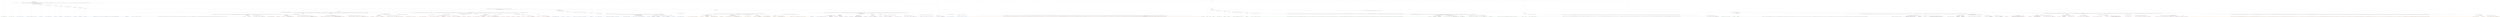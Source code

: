 digraph T {
	{
		rank=same
		387 [penwidth=3,colorscheme=set19,color=3,label="11;12;13;14;15;16;17;18;19;20;31;32;33;34;35;36;37;38;39;40;61;62;63;64;65;66;67;68;69;70_P\nP\n3.3%"]
		385 [penwidth=3,colorscheme=set19,color=3,label="141;142;143;144;145;146;147;148;149;150;171;172;173;174;175;176;177;178;179;180_P\nP\n6.1%"]
		383 [penwidth=3,colorscheme=set19,color=3,label="21;22;23;24;25;26;27;28;29;30_P\nP\n2.1%"]
		381 [penwidth=3,colorscheme=set19,color=3,label="81;82;83;84;85;86;87;88;89;90_P\nP\n2.7%"]
		379 [penwidth=3,colorscheme=set19,color=3,label="131;132;133;134;135;136;137;138;139;140_P\nP\n0.098%"]
		377 [penwidth=3,colorscheme=set19,color=3,label="241;242;243;244;245;246;247;248;249;250;271;272;273;274;275;276;277;278;279;280_P\nP\n0.84%"]
		375 [penwidth=3,colorscheme=set19,color=3,label="381;382;383;384;385;386;387;388;389;390_P\nP\n3.5%"]
		373 [penwidth=3,colorscheme=set19,color=3,label="501;502;503;504;505;506;507;508;509;510_P\nP\n1.3%"]
		371 [penwidth=3,colorscheme=set19,color=3,label="601;602;603;604;605;606;607;608;609;610;681;682;683;684;685;686;687;688;689;690;691;692;693;694;695;696;697;698;699;700;761;762;763;764;765;766;767;768;769;770_P\nP\n0.33%"]
		369 [penwidth=3,colorscheme=set19,color=3,label="961;962;963;964;965;966;967;968;969;970_P\nP\n0.083%"]
		367 [penwidth=3,colorscheme=set19,color=3,label="1011;1012;1013;1014;1015;1016;1017;1018;1019;1020;1101;1102;1103;1104;1105;1106;1107;1108;1109;1110;1201;1202;1203;1204;1205;1206;1207;1208;1209;1210_P\nP\n0.037%"]
		365 [penwidth=3,colorscheme=set19,color=3,label="1341;1342;1343;1344;1345;1346;1347;1348;1349;1350;1391;1392;1393;1394;1395;1396;1397;1398;1399;1400;1461;1462;1463;1464;1465;1466;1467;1468;1469;1470;1491;1492;1493;1494;1495;1496;1497;1498;1499;1500;1651;1652;1653;1654;1655;1656;1657;1658;1659;1660;1681;1682;1683;1684;1685;1686;1687;1688;1689;1690;1721;1722;1723;1724;1725;1726;1727;1728;1729;1730;1791;1792;1793;1794;1795;1796;1797;1798;1799;1800;1831;1832;1833;1834;1835;1836;1837;1838;1839;1840;1901;1902;1903;1904;1905;1906;1907;1908;1909;1910;1931;1932;1933;1934;1935;1936;1937;1938;1939;1940;1961;1962;1963;1964;1965;1966;1967;1968;1969;1970;2041;2042;2043;2044;2045;2046;2047;2048;2049;2050;2201;2202;2203;2204;2205;2206;2207;2208;2209;2210;2261;2262;2263;2264;2265;2266;2267;2268;2269;2270;2361;2362;2363;2364;2365;2366;2367;2368;2369;2370;2471;2472;2473;2474;2475;2476;2477;2478;2479;2480;2521;2522;2523;2524;2525;2526;2527;2528;2529;2530;2571;2572;2573;2574;2575;2576;2577;2578;2579;2580;2631;2632;2633;2634;2635;2636;2637;2638;2639;2640;2681;2682;2683;2684;2685;2686;2687;2688;2689;2690;2731;2732;2733;2734;2735;2736;2737;2738;2739;2740;2781;2782;2783;2784;2785;2786;2787;2788;2789;2790;2861;2862;2863;2864;2865;2866;2867;2868;2869;2870;2921;2922;2923;2924;2925;2926;2927;2928;2929;2930;2981;2982;2983;2984;2985;2986;2987;2988;2989;2990;3041;3042;3043;3044;3045;3046;3047;3048;3049;3050;3301;3302;3303;3304;3305;3306;3307;3308;3309;3310;3491;3492;3493;3494;3495;3496;3497;3498;3499;3500;3712;3713;3714;3715;3716;3717;3718;3719;3720;3721;3802;3803;3804;3805;3806;3807;3808;3809;3810;3811;3872;3873;3874;3875;3876;3877;3878;3879;3880;3881;3902;3903;3904;3905;3906;3907;3908;3909;3910;3911;4132;4133;4134;4135;4136;4137;4138;4139;4140;4141;4302;4303;4304;4305;4306;4307;4308;4309;4310;4311;4342;4343;4344;4345;4346;4347;4348;4349;4350;4351;4382;4383;4384;4385;4386;4387;4388;4389;4390;4391_P\nP\n0.0044%"]
		361 [penwidth=3,colorscheme=set19,color=3,label="7064;7065;7066;7067;7068;7069;7070;7071;7072;7073_P\nP\n3.5%"]
		359 [penwidth=3,colorscheme=set19,color=3,label="7274;7275;7276;7277;7278;7279;7280;7281;7282;7283_P\nP\n5.9%"]
		357 [penwidth=3,colorscheme=set19,color=3,label="7354;7355;7356;7357;7358;7359;7360;7361;7362;7363_P\nP\n7.8%"]
		355 [penwidth=3,colorscheme=set19,color=3,label="7204;7205;7206;7207;7208;7209;7210;7211;7212;7213;7344;7345;7346;7347;7348;7349;7350;7351;7352;7353_P\nP\n6.1%"]
		353 [penwidth=3,colorscheme=set19,color=3,label="7434;7435;7436;7437;7438;7439;7440;7441;7442;7443;7494;7495;7496;7497;7498;7499;7500;7501;7502;7503_P\nP\n6.4%"]
		351 [penwidth=3,colorscheme=set19,color=3,label="7544;7545;7546;7547;7548;7549;7550;7551;7552;7553_P\nP\n5.9%"]
		349 [penwidth=3,colorscheme=set19,color=3,label="6644;6645;6646;6647;6648;6649;6650;6651;6652;6653;7054;7055;7056;7057;7058;7059;7060;7061;7062;7063;7334;7335;7336;7337;7338;7339;7340;7341;7342;7343;7424;7425;7426;7427;7428;7429;7430;7431;7432;7433;7484;7485;7486;7487;7488;7489;7490;7491;7492;7493_P\nP\n3.1%"]
		347 [penwidth=3,colorscheme=set19,color=3,label="7534;7535;7536;7537;7538;7539;7540;7541;7542;7543_P\nP\n5.6%"]
		345 [penwidth=3,colorscheme=set19,color=3,label="101;102;103;104;105;106;107;108;109;110;121;122;123;124;125;126;127;128;129;130;201;202;203;204;205;206;207;208;209;210;231;232;233;234;235;236;237;238;239;240;261;262;263;264;265;266;267;268;269;270;331;332;333;334;335;336;337;338;339;340;371;372;373;374;375;376;377;378;379;380;421;422;423;424;425;426;427;428;429;430_P\nP\n5.5%"]
		343 [penwidth=3,colorscheme=set19,color=3,label="41;42;43;44;45;46;47;48;49;50_P\nP\n1.3%"]
		341 [penwidth=3,colorscheme=set19,color=3,label="71;72;73;74;75;76;77;78;79;80_P\nP\n6.1%"]
		339 [penwidth=3,colorscheme=set19,color=3,label="161;162;163;164;165;166;167;168;169;170;191;192;193;194;195;196;197;198;199;200;221;222;223;224;225;226;227;228;229;230_P\nP\n6.7%"]
		337 [penwidth=3,colorscheme=set19,color=3,label="51;52;53;54;55;56;57;58;59;60;91;92;93;94;95;96;97;98;99;100;111;112;113;114;115;116;117;118;119;120;151;152;153;154;155;156;157;158;159;160_P\nP\n6.8%"]
		335 [penwidth=3,colorscheme=set19,color=3,label="291;292;293;294;295;296;297;298;299;300_P\nP\n2.1%"]
		333 [penwidth=3,colorscheme=set19,color=3,label="351;352;353;354;355;356;357;358;359;360_P\nP\n6.8%"]
		330 [penwidth=3,colorscheme=set19,color=2,label="1421;1422;1423;1424;1425;1426;1427;1428;1429;1430;1481;1482;1483;1484;1485;1486;1487;1488;1489;1490_M1\nM1\n3.1%"]
		328 [penwidth=3,colorscheme=set19,color=2,label="1621;1622;1623;1624;1625;1626;1627;1628;1629;1630;1661;1662;1663;1664;1665;1666;1667;1668;1669;1670;1811;1812;1813;1814;1815;1816;1817;1818;1819;1820_M1\nM1\n0.31%"]
		326 [penwidth=3,colorscheme=set19,color=2,label="1891;1892;1893;1894;1895;1896;1897;1898;1899;1900_M1\nM1\n1.2%"]
		324 [penwidth=3,colorscheme=set19,color=2,label="1941;1942;1943;1944;1945;1946;1947;1948;1949;1950;2031;2032;2033;2034;2035;2036;2037;2038;2039;2040_M1\nM1\n0.4%"]
		322 [penwidth=3,colorscheme=set19,color=2,label="2141;2142;2143;2144;2145;2146;2147;2148;2149;2150_M1\nM1\n0.022%"]
		320 [penwidth=3,colorscheme=set19,color=2,label="2231;2232;2233;2234;2235;2236;2237;2238;2239;2240_M1\nM1\n0.069%"]
		318 [penwidth=3,colorscheme=set19,color=2,label="2281;2282;2283;2284;2285;2286;2287;2288;2289;2290;2401;2402;2403;2404;2405;2406;2407;2408;2409;2410_M1\nM1\n0.049%"]
		316 [penwidth=3,colorscheme=set19,color=2,label="2491;2492;2493;2494;2495;2496;2497;2498;2499;2500_M1\nM1\n0.085%"]
		314 [penwidth=3,colorscheme=set19,color=2,label="2531;2532;2533;2534;2535;2536;2537;2538;2539;2540_M1\nM1\n0.047%"]
		312 [penwidth=3,colorscheme=set19,color=2,label="2611;2612;2613;2614;2615;2616;2617;2618;2619;2620_M1\nM1\n0.046%"]
		310 [penwidth=3,colorscheme=set19,color=2,label="2651;2652;2653;2654;2655;2656;2657;2658;2659;2660;2701;2702;2703;2704;2705;2706;2707;2708;2709;2710;2751;2752;2753;2754;2755;2756;2757;2758;2759;2760;2801;2802;2803;2804;2805;2806;2807;2808;2809;2810;2931;2932;2933;2934;2935;2936;2937;2938;2939;2940;3211;3212;3213;3214;3215;3216;3217;3218;3219;3220;3321;3322;3323;3324;3325;3326;3327;3328;3329;3330;3651;3652;3653;3654;3655;3656;3657;3658;3659;3660;3661_M1\nM1\n1.2%"]
		307 [penwidth=3,colorscheme=set19,color=2,label="3852;3853;3854;3855;3856;3857;3858;3859;3860;3861_M1\nM1\n9.1%"]
		304 [penwidth=3,colorscheme=set19,color=2,label="3942;3943;3944;3945;3946;3947;3948;3949;3950;3951;3982;3983;3984;3985;3986;3987;3988;3989;3990;3991_M1\nM1\n5.2%"]
		302 [penwidth=3,colorscheme=set19,color=2,label="4012;4013;4014;4015;4016;4017;4018;4019;4020;4021_M1\nM1\n1.7%"]
		300 [penwidth=3,colorscheme=set19,color=2,label="4102;4103;4104;4105;4106;4107;4108;4109;4110;4111_M1\nM1\n3.4%"]
		298 [penwidth=3,colorscheme=set19,color=2,label="4152;4153;4154;4155;4156;4157;4158;4159;4160;4161;4192;4193;4194;4195;4196;4197;4198;4199;4200;4201;4272;4273;4274;4275;4276;4277;4278;4279;4280;4281;4322;4323;4324;4325;4326;4327;4328;4329;4330;4331_M1\nM1\n0.6%"]
		296 [penwidth=3,colorscheme=set19,color=2,label="4362;4363;4364;4365;4366;4367;4368;4369;4370;4371_M1\nM1\n0.23%"]
		294 [penwidth=3,colorscheme=set19,color=2,label="4472;4473;4474;4475;4476;4477;4478;4479;4480;4481;4502;4503;4504;4505;4506;4507;4508;4509;4510;4511_M1\nM1\n0.18%"]
		292 [penwidth=3,colorscheme=set19,color=2,label="4552;4553;4554;4555;4556;4557;4558;4559;4560;4561;4652;4653;4654;4655;4656;4657;4658;4659;4660;4661;4722;4723;4724;4725;4726;4727;4728;4729;4730;4731;4832;4833;4834;4835;4836;4837;4838;4839;4840;4841_M1\nM1\n0.0087%"]
		289 [penwidth=3,colorscheme=set19,color=2,label="6794;6795;6796;6797;6798;6799;6800;6801;6802;6803;7224;7225;7226;7227;7228;7229;7230;7231;7232;7233_M1\nM1\n4.4%"]
		287 [penwidth=3,colorscheme=set19,color=2,label="7394;7395;7396;7397;7398;7399;7400;7401;7402;7403;7464;7465;7466;7467;7468;7469;7470;7471;7472;7473_M1\nM1\n5.3%"]
		285 [penwidth=3,colorscheme=set19,color=2,label="7514;7515;7516;7517;7518;7519;7520;7521;7522;7523_M1\nM1\n5.4%"]
		282 [penwidth=3,colorscheme=set19,color=2,label="7214;7215;7216;7217;7218;7219;7220;7221;7222;7223_M1\nM1\n7.2%"]
		280 [penwidth=3,colorscheme=set19,color=2,label="7454;7455;7456;7457;7458;7459;7460;7461;7462;7463_M1\nM1\n5.2%"]
		278 [penwidth=3,colorscheme=set19,color=2,label="7504;7505;7506;7507;7508;7509;7510;7511;7512;7513_M1\nM1\n5.1%"]
		276 [penwidth=3,colorscheme=set19,color=2,label="7294;7295;7296;7297;7298;7299;7300;7301;7302;7303_M1\nM1\n3.4%"]
		274 [penwidth=3,colorscheme=set19,color=2,label="7384;7385;7386;7387;7388;7389;7390;7391;7392;7393_M1\nM1\n6.5%"]
		272 [penwidth=3,colorscheme=set19,color=2,label="7374;7375;7376;7377;7378;7379;7380;7381;7382;7383_M1\nM1\n5.9%"]
		270 [penwidth=3,colorscheme=set19,color=2,label="3972;3973;3974;3975;3976;3977;3978;3979;3980;3981;4052;4053;4054;4055;4056;4057;4058;4059;4060;4061_M1\nM1\n6.1%"]
		268 [penwidth=3,colorscheme=set19,color=2,label="3922;3923;3924;3925;3926;3927;3928;3929;3930;3931_M1\nM1\n6.5%"]
		266 [penwidth=3,colorscheme=set19,color=2,label="1471;1472;1473;1474;1475;1476;1477;1478;1479;1480;1501;1502;1503;1504;1505;1506;1507;1508;1509;1510_M1\nM1\n6.7%"]
		264 [penwidth=3,colorscheme=set19,color=2,label="1581;1582;1583;1584;1585;1586;1587;1588;1589;1590;1701;1702;1703;1704;1705;1706;1707;1708;1709;1710;1751;1752;1753;1754;1755;1756;1757;1758;1759;1760_M1\nM1\n5.3%"]
		258 [penwidth=3,colorscheme=set19,color=8,label="3151;3152;3153;3154;3155;3156;3157;3158;3159;3160_M2\nM2\n5.2%"]
		256 [penwidth=3,colorscheme=set19,color=8,label="3261;3262;3263;3264;3265;3266;3267;3268;3269;3270;3371;3372;3373;3374;3375;3376;3377;3378;3379;3380;3451;3452;3453;3454;3455;3456;3457;3458;3459;3460;3702;3703;3704;3705;3706;3707;3708;3709;3710;3711_M2\nM2\n8.6%"]
		254 [penwidth=3,colorscheme=set19,color=8,label="3251;3252;3253;3254;3255;3256;3257;3258;3259;3260_M2\nM2\n2.1%"]
		252 [penwidth=3,colorscheme=set19,color=8,label="3611;3612;3613;3614;3615;3616;3617;3618;3619;3620;3692;3693;3694;3695;3696;3697;3698;3699;3700;3701_M2\nM2\n8.4%"]
		250 [penwidth=3,colorscheme=set19,color=8,label="3601;3602;3603;3604;3605;3606;3607;3608;3609;3610;3682;3683;3684;3685;3686;3687;3688;3689;3690;3691_M2\nM2\n0.52%"]
		248 [penwidth=3,colorscheme=set19,color=8,label="3782;3783;3784;3785;3786;3787;3788;3789;3790;3791_M2\nM2\n5.9%"]
		245 [penwidth=3,colorscheme=set19,color=8,label="3441;3442;3443;3444;3445;3446;3447;3448;3449;3450_M2\nM2\n2.7%"]
		243 [penwidth=3,colorscheme=set19,color=8,label="3511;3512;3513;3514;3515;3516;3517;3518;3519;3520_M2\nM2\n9.2%"]
		241 [penwidth=3,colorscheme=set19,color=8,label="3591;3592;3593;3594;3595;3596;3597;3598;3599;3600;3672;3673;3674;3675;3676;3677;3678;3679;3680;3681_M2\nM2\n8%"]
		239 [penwidth=3,colorscheme=set19,color=8,label="3071;3072;3073;3074;3075;3076;3077;3078;3079;3080;3241;3242;3243;3244;3245;3246;3247;3248;3249;3250_M2\nM2\n2.6%"]
		237 [penwidth=3,colorscheme=set19,color=8,label="3361;3362;3363;3364;3365;3366;3367;3368;3369;3370_M2\nM2\n5.5%"]
		235 [penwidth=3,colorscheme=set19,color=8,label="2941;2942;2943;2944;2945;2946;2947;2948;2949;2950;3061;3062;3063;3064;3065;3066;3067;3068;3069;3070;3351;3352;3353;3354;3355;3356;3357;3358;3359;3360_M2\nM2\n1.5%"]
		233 [penwidth=3,colorscheme=set19,color=8,label="3431;3432;3433;3434;3435;3436;3437;3438;3439;3440_M2\nM2\n2.9%"]
		231 [penwidth=3,colorscheme=set19,color=8,label="3581;3582;3583;3584;3585;3586;3587;3588;3589;3590;3662;3663;3664;3665;3666;3667;3668;3669;3670;3671;3832;3833;3834;3835;3836;3837;3838;3839;3840;3841_M2\nM2\n5.8%"]
		229 [penwidth=3,colorscheme=set19,color=8,label="2991;2992;2993;2994;2995;2996;2997;2998;2999;3000;3231;3232;3233;3234;3235;3236;3237;3238;3239;3240_M2\nM2\n4.1%"]
		227 [penwidth=3,colorscheme=set19,color=8,label="3341;3342;3343;3344;3345;3346;3347;3348;3349;3350;3571;3572;3573;3574;3575;3576;3577;3578;3579;3580;3752;3753;3754;3755;3756;3757;3758;3759;3760;3761_M2\nM2\n5.6%"]
		225 [penwidth=3,colorscheme=set19,color=8,label="3862;3863;3864;3865;3866;3867;3868;3869;3870;3871_M2\nM2\n5.6%"]
		223 [penwidth=3,colorscheme=set19,color=8,label="3051;3052;3053;3054;3055;3056;3057;3058;3059;3060;3131;3132;3133;3134;3135;3136;3137;3138;3139;3140;3221;3222;3223;3224;3225;3226;3227;3228;3229;3230;3331;3332;3333;3334;3335;3336;3337;3338;3339;3340;3421;3422;3423;3424;3425;3426;3427;3428;3429;3430_M2\nM2\n3.6%"]
		221 [penwidth=3,colorscheme=set19,color=8,label="3561;3562;3563;3564;3565;3566;3567;3568;3569;3570;3742;3743;3744;3745;3746;3747;3748;3749;3750;3751_M2\nM2\n5.4%"]
		219 [penwidth=3,colorscheme=set19,color=8,label="3732;3733;3734;3735;3736;3737;3738;3739;3740;3741_M2\nM2\n6.8%"]
		217 [penwidth=3,colorscheme=set19,color=9,label="4062;4063;4064;4065;4066;4067;4068;4069;4070;4071;4122;4123;4124;4125;4126;4127;4128;4129;4130;4131;4282;4283;4284;4285;4286;4287;4288;4289;4290;4291_M3\nM3\n0.019%"]
		215 [penwidth=3,colorscheme=set19,color=9,label="4372;4373;4374;4375;4376;4377;4378;4379;4380;4381;4432;4433;4434;4435;4436;4437;4438;4439;4440;4441;4522;4523;4524;4525;4526;4527;4528;4529;4530;4531;4802;4803;4804;4805;4806;4807;4808;4809;4810;4811;4952;4953;4954;4955;4956;4957;4958;4959;4960;4961;5002;5003;5004;5005;5006;5007;5008;5009;5010;5011;5182;5183;5184;5185;5186;5187;5188;5189;5190;5191;5222;5223;5224;5225;5226;5227;5228;5229;5230;5231;5262;5263;5264;5265;5266;5267;5268;5269;5270;5271;5412;5413;5414;5415;5416;5417;5418;5419;5420;5421;5472;5473;5474;5475;5476;5477;5478;5479;5480;5481;5592;5593;5594;5595;5596;5597;5598;5599;5600;5601;5742;5743;5744;5745;5746;5747;5748;5749;5750;5751;5812;5813;5814;5815;5816;5817;5818;5819;5820;5821;5872;5873;5874;5875;5876;5877;5878;5879;5880;5881;5902;5903;5904;5905;5906;5907;5908;5909;5910;5911;5972;5973;5974;5975;5976;5977;5978;5979;5980;5981;6152;6153;6154;6155;6156;6157;6158;6159;6160;6161;6202;6203;6204;6205;6206;6207;6208;6209;6210;6211;6433;6434;6435;6436;6437;6438;6439;6440;6441;6442;7084;7085;7086;7087;7088;7089;7090;7091;7092;7093;7404;7405;7406;7407;7408;7409;7410;7411;7412;7413_M3\nM3\n4.4%"]
		213 [penwidth=3,colorscheme=set19,color=9,label="7474;7475;7476;7477;7478;7479;7480;7481;7482;7483_M3\nM3\n9.4%"]
		211 [penwidth=3,colorscheme=set19,color=9,label="7554;7555;7556;7557;7558;7559;7560;7561;7562;7563_M3\nM3\n9.1%"]
		209 [penwidth=3,colorscheme=set19,color=9,label="7574;7575;7576;7577;7578;7579;7580;7581;7582;7583;7594;7595;7596;7597;7598;7599;7600;7601;7602;7603_M3\nM3\n2.8%"]
		207 [penwidth=3,colorscheme=set19,color=9,label="7624;7625;7626;7627;7628;7629;7630;7631;7632;7633_M3\nM3\n5.9%"]
		205 [penwidth=3,colorscheme=set19,color=9,label="321;322;323;324;325;326;327;328;329;330;411;412;413;414;415;416;417;418;419;420;441;442;443;444;445;446;447;448;449;450;491;492;493;494;495;496;497;498;499;500;531;532;533;534;535;536;537;538;539;540;551;552;553;554;555;556;557;558;559;560;641;642;643;644;645;646;647;648;649;650;751;752;753;754;755;756;757;758;759;760;851;852;853;854;855;856;857;858;859;860;901;902;903;904;905;906;907;908;909;910;951;952;953;954;955;956;957;958;959;960;1001;1002;1003;1004;1005;1006;1007;1008;1009;1010;1091;1092;1093;1094;1095;1096;1097;1098;1099;1100;1141;1142;1143;1144;1145;1146;1147;1148;1149;1150;1291;1292;1293;1294;1295;1296;1297;1298;1299;1300;1331;1332;1333;1334;1335;1336;1337;1338;1339;1340;1521;1522;1523;1524;1525;1526;1527;1528;1529;1530;1551;1552;1553;1554;1555;1556;1557;1558;1559;1560;1571;1572;1573;1574;1575;1576;1577;1578;1579;1580;1611;1612;1613;1614;1615;1616;1617;1618;1619;1620;1741;1742;1743;1744;1745;1746;1747;1748;1749;1750;1801;1802;1803;1804;1805;1806;1807;1808;1809;1810;1881;1882;1883;1884;1885;1886;1887;1888;1889;1890;1981;1982;1983;1984;1985;1986;1987;1988;1989;1990;2001;2002;2003;2004;2005;2006;2007;2008;2009;2010;2061;2062;2063;2064;2065;2066;2067;2068;2069;2070;2081;2082;2083;2084;2085;2086;2087;2088;2089;2090;2111;2112;2113;2114;2115;2116;2117;2118;2119;2120;2151;2152;2153;2154;2155;2156;2157;2158;2159;2160;2181;2182;2183;2184;2185;2186;2187;2188;2189;2190;2241;2242;2243;2244;2245;2246;2247;2248;2249;2250;2291;2292;2293;2294;2295;2296;2297;2298;2299;2300;2331;2332;2333;2334;2335;2336;2337;2338;2339;2340;2381;2382;2383;2384;2385;2386;2387;2388;2389;2390;2441;2442;2443;2444;2445;2446;2447;2448;2449;2450;2501;2502;2503;2504;2505;2506;2507;2508;2509;2510;2551;2552;2553;2554;2555;2556;2557;2558;2559;2560;2841;2842;2843;2844;2845;2846;2847;2848;2849;2850;2901;2902;2903;2904;2905;2906;2907;2908;2909;2910;3191;3192;3193;3194;3195;3196;3197;3198;3199;3200_M3\nM3\n1.8%"]
		203 [penwidth=3,colorscheme=set19,color=9,label="3401;3402;3403;3404;3405;3406;3407;3408;3409;3410;3481;3482;3483;3484;3485;3486;3487;3488;3489;3490_M3\nM3\n0.55%"]
		201 [penwidth=3,colorscheme=set19,color=9,label="3621;3622;3623;3624;3625;3626;3627;3628;3629;3630_M3\nM3\n7.1%"]
		199 [penwidth=3,colorscheme=set19,color=9,label="431;432;433;434;435;436;437;438;439;440;471;472;473;474;475;476;477;478;479;480;621;622;623;624;625;626;627;628;629;630;661;662;663;664;665;666;667;668;669;670;741;742;743;744;745;746;747;748;749;750;771;772;773;774;775;776;777;778;779;780;791;792;793;794;795;796;797;798;799;800;831;832;833;834;835;836;837;838;839;840;871;872;873;874;875;876;877;878;879;880;921;922;923;924;925;926;927;928;929;930;941;942;943;944;945;946;947;948;949;950;1031;1032;1033;1034;1035;1036;1037;1038;1039;1040;1051;1052;1053;1054;1055;1056;1057;1058;1059;1060;1071;1072;1073;1074;1075;1076;1077;1078;1079;1080;1121;1122;1123;1124;1125;1126;1127;1128;1129;1130;1181;1182;1183;1184;1185;1186;1187;1188;1189;1190;1221;1222;1223;1224;1225;1226;1227;1228;1229;1230;1271;1272;1273;1274;1275;1276;1277;1278;1279;1280;1441;1442;1443;1444;1445;1446;1447;1448;1449;1450;1511;1512;1513;1514;1515;1516;1517;1518;1519;1520;1541;1542;1543;1544;1545;1546;1547;1548;1549;1550;1601;1602;1603;1604;1605;1606;1607;1608;1609;1610;1781;1782;1783;1784;1785;1786;1787;1788;1789;1790;1841;1842;1843;1844;1845;1846;1847;1848;1849;1850;1861;1862;1863;1864;1865;1866;1867;1868;1869;1870;2011;2012;2013;2014;2015;2016;2017;2018;2019;2020;2071;2072;2073;2074;2075;2076;2077;2078;2079;2080;2101;2102;2103;2104;2105;2106;2107;2108;2109;2110;2211;2212;2213;2214;2215;2216;2217;2218;2219;2220;2311;2312;2313;2314;2315;2316;2317;2318;2319;2320;2371;2372;2373;2374;2375;2376;2377;2378;2379;2380;2411;2412;2413;2414;2415;2416;2417;2418;2419;2420;2431;2432;2433;2434;2435;2436;2437;2438;2439;2440;2511;2512;2513;2514;2515;2516;2517;2518;2519;2520;2541;2542;2543;2544;2545;2546;2547;2548;2549;2550;2581;2582;2583;2584;2585;2586;2587;2588;2589;2590_M3\nM3\n3.3%"]
		196 [penwidth=3,colorscheme=set19,color=9,label="2891;2892;2893;2894;2895;2896;2897;2898;2899;2900;2971;2972;2973;2974;2975;2976;2977;2978;2979;2980;3101;3102;3103;3104;3105;3106;3107;3108;3109;3110_M3\nM3\n8.7%"]
		194 [penwidth=3,colorscheme=set19,color=9,label="2961;2962;2963;2964;2965;2966;2967;2968;2969;2970_M3\nM3\n8.8%"]
		192 [penwidth=3,colorscheme=set19,color=9,label="2721;2722;2723;2724;2725;2726;2727;2728;2729;2730_M3\nM3\n3.8%"]
		190 [penwidth=3,colorscheme=set19,color=9,label="2951;2952;2953;2954;2955;2956;2957;2958;2959;2960;3021;3022;3023;3024;3025;3026;3027;3028;3029;3030;3181;3182;3183;3184;3185;3186;3187;3188;3189;3190;3291;3292;3293;3294;3295;3296;3297;3298;3299;3300_M3\nM3\n5.1%"]
		187 [penwidth=3,colorscheme=set19,color=9,label="3011;3012;3013;3014;3015;3016;3017;3018;3019;3020;3171;3172;3173;3174;3175;3176;3177;3178;3179;3180_M3\nM3\n1.3%"]
		185 [penwidth=3,colorscheme=set19,color=9,label="3281;3282;3283;3284;3285;3286;3287;3288;3289;3290_M3\nM3\n6.4%"]
		183 [penwidth=3,colorscheme=set19,color=9,label="3391;3392;3393;3394;3395;3396;3397;3398;3399;3400_M3\nM3\n5.2%"]
		181 [penwidth=3,colorscheme=set19,color=9,label="3091;3092;3093;3094;3095;3096;3097;3098;3099;3100;3161;3162;3163;3164;3165;3166;3167;3168;3169;3170;3271;3272;3273;3274;3275;3276;3277;3278;3279;3280;3381;3382;3383;3384;3385;3386;3387;3388;3389;3390_M3\nM3\n1.6%"]
		179 [penwidth=3,colorscheme=set19,color=9,label="3471;3472;3473;3474;3475;3476;3477;3478;3479;3480_M3\nM3\n0.65%"]
		177 [penwidth=3,colorscheme=set19,color=9,label="3531;3532;3533;3534;3535;3536;3537;3538;3539;3540_M3\nM3\n5.4%"]
		175 [penwidth=3,colorscheme=set19,color=9,label="3461;3462;3463;3464;3465;3466;3467;3468;3469;3470_M3\nM3\n2.7%"]
		173 [penwidth=3,colorscheme=set19,color=9,label="3521;3522;3523;3524;3525;3526;3527;3528;3529;3530_M3\nM3\n6%"]
		168 [penwidth=3,colorscheme=set19,color=7,label="6342;6343;6344;6345;6346;6347;6348;6349;6350;6351;6584;6585;6586;6587;6588;6589;6590;6591;6592;6593_M4\nM4\n4.1%"]
		166 [penwidth=3,colorscheme=set19,color=7,label="6964;6965;6966;6967;6968;6969;6970;6971;6972;6973_M4\nM4\n3.5%"]
		164 [penwidth=3,colorscheme=set19,color=7,label="7144;7145;7146;7147;7148;7149;7150;7151;7152;7153_M4\nM4\n1.5%"]
		162 [penwidth=3,colorscheme=set19,color=7,label="7314;7315;7316;7317;7318;7319;7320;7321;7322;7323;7414;7415;7416;7417;7418;7419;7420;7421;7422;7423_M4\nM4\n5.4%"]
		160 [penwidth=3,colorscheme=set19,color=7,label="6463;6464;6465;6466;6467;6468;6469;6470;6471;6472;6574;6575;6576;6577;6578;6579;6580;6581;6582;6583;6694;6695;6696;6697;6698;6699;6700;6701;6702;6703_M4\nM4\n14%"]
		158 [penwidth=3,colorscheme=set19,color=7,label="6834;6835;6836;6837;6838;6839;6840;6841;6842;6843;6954;6955;6956;6957;6958;6959;6960;6961;6962;6963_M4\nM4\n11%"]
		156 [penwidth=3,colorscheme=set19,color=7,label="6332;6333;6334;6335;6336;6337;6338;6339;6340;6341;6453;6454;6455;6456;6457;6458;6459;6460;6461;6462;6564;6565;6566;6567;6568;6569;6570;6571;6572;6573_M4\nM4\n6.7%"]
		154 [penwidth=3,colorscheme=set19,color=7,label="6684;6685;6686;6687;6688;6689;6690;6691;6692;6693;6824;6825;6826;6827;6828;6829;6830;6831;6832;6833;6944;6945;6946;6947;6948;6949;6950;6951;6952;6953_M4\nM4\n5.8%"]
		152 [penwidth=3,colorscheme=set19,color=7,label="6554;6555;6556;6557;6558;6559;6560;6561;6562;6563;6674;6675;6676;6677;6678;6679;6680;6681;6682;6683;6814;6815;6816;6817;6818;6819;6820;6821;6822;6823_M4\nM4\n4.2%"]
		150 [penwidth=3,colorscheme=set19,color=7,label="7134;7135;7136;7137;7138;7139;7140;7141;7142;7143;7254;7255;7256;7257;7258;7259;7260;7261;7262;7263_M4\nM4\n5%"]
		146 [penwidth=3,colorscheme=set19,color=7,label="6804;6805;6806;6807;6808;6809;6810;6811;6812;6813_M4\nM4\n4.3%"]
		144 [penwidth=3,colorscheme=set19,color=7,label="6934;6935;6936;6937;6938;6939;6940;6941;6942;6943_M4\nM4\n3.7%"]
		142 [penwidth=3,colorscheme=set19,color=7,label="7124;7125;7126;7127;7128;7129;7130;7131;7132;7133_M4\nM4\n7.1%"]
		140 [penwidth=3,colorscheme=set19,color=7,label="6924;6925;6926;6927;6928;6929;6930;6931;6932;6933;7114;7115;7116;7117;7118;7119;7120;7121;7122;7123;7244;7245;7246;7247;7248;7249;7250;7251;7252;7253_M4\nM4\n0.36%"]
		138 [penwidth=3,colorscheme=set19,color=7,label="7304;7305;7306;7307;7308;7309;7310;7311;7312;7313_M4\nM4\n5.9%"]
		136 [penwidth=3,colorscheme=set19,color=7,label="6914;6915;6916;6917;6918;6919;6920;6921;6922;6923;7104;7105;7106;7107;7108;7109;7110;7111;7112;7113;7234;7235;7236;7237;7238;7239;7240;7241;7242;7243_M4\nM4\n7.3%"]
		134 [penwidth=3,colorscheme=set19,color=7,label="1821;1822;1823;1824;1825;1826;1827;1828;1829;1830;1851;1852;1853;1854;1855;1856;1857;1858;1859;1860;1911;1912;1913;1914;1915;1916;1917;1918;1919;1920;2021;2022;2023;2024;2025;2026;2027;2028;2029;2030;2131;2132;2133;2134;2135;2136;2137;2138;2139;2140;2171;2172;2173;2174;2175;2176;2177;2178;2179;2180;2221;2222;2223;2224;2225;2226;2227;2228;2229;2230;2271;2272;2273;2274;2275;2276;2277;2278;2279;2280;2321;2322;2323;2324;2325;2326;2327;2328;2329;2330;2481;2482;2483;2484;2485;2486;2487;2488;2489;2490;2601;2602;2603;2604;2605;2606;2607;2608;2609;2610;2641;2642;2643;2644;2645;2646;2647;2648;2649;2650;2691;2692;2693;2694;2695;2696;2697;2698;2699;2700;2741;2742;2743;2744;2745;2746;2747;2748;2749;2750;2791;2792;2793;2794;2795;2796;2797;2798;2799;2800;3121;3122;3123;3124;3125;3126;3127;3128;3129;3130;3311;3312;3313;3314;3315;3316;3317;3318;3319;3320;3411;3412;3413;3414;3415;3416;3417;3418;3419;3420;3501;3502;3503;3504;3505;3506;3507;3508;3509;3510;3551;3552;3553;3554;3555;3556;3557;3558;3559;3560;3641;3642;3643;3644;3645;3646;3647;3648;3649;3650;3722;3723;3724;3725;3726;3727;3728;3729;3730;3731;3762;3763;3764;3765;3766;3767;3768;3769;3770;3771;3882;3883;3884;3885;3886;3887;3888;3889;3890;3891;3912;3913;3914;3915;3916;3917;3918;3919;3920;3921;4002;4003;4004;4005;4006;4007;4008;4009;4010;4011;4032;4033;4034;4035;4036;4037;4038;4039;4040;4041;4092;4093;4094;4095;4096;4097;4098;4099;4100;4101;4182;4183;4184;4185;4186;4187;4188;4189;4190;4191;4212;4213;4214;4215;4216;4217;4218;4219;4220;4221;4242;4243;4244;4245;4246;4247;4248;4249;4250;4251;4312;4313;4314;4315;4316;4317;4318;4319;4320;4321;4392;4393;4394;4395;4396;4397;4398;4399;4400;4401;4442;4443;4444;4445;4446;4447;4448;4449;4450;4451;4682;4683;4684;4685;4686;4687;4688;4689;4690;4691;4762;4763;4764;4765;4766;4767;4768;4769;4770;4771;4822;4823;4824;4825;4826;4827;4828;4829;4830;4831;4912;4913;4914;4915;4916;4917;4918;4919;4920;4921;5022;5023;5024;5025;5026;5027;5028;5029;5030;5031;5072;5073;5074;5075;5076;5077;5078;5079;5080;5081;5122;5123;5124;5125;5126;5127;5128;5129;5130;5131;5202;5203;5204;5205;5206;5207;5208;5209;5210;5211;5282;5283;5284;5285;5286;5287;5288;5289;5290;5291;5372;5373;5374;5375;5376;5377;5378;5379;5380;5381;5502;5503;5504;5505;5506;5507;5508;5509;5510;5511;5542;5543;5544;5545;5546;5547;5548;5549;5550;5551;5622;5623;5624;5625;5626;5627;5628;5629;5630;5631;5692;5693;5694;5695;5696;5697;5698;5699;5700;5701;5832;5833;5834;5835;5836;5837;5838;5839;5840;5841;5932;5933;5934;5935;5936;5937;5938;5939;5940;5941;5992;5993;5994;5995;5996;5997;5998;5999;6000;6001;6052;6053;6054;6055;6056;6057;6058;6059;6060;6061_M4\nM4\n0.88%"]
		132 [penwidth=3,colorscheme=set19,color=7,label="6212;6213;6214;6215;6216;6217;6218;6219;6220;6221_M4\nM4\n9.3%"]
		129 [penwidth=3,colorscheme=set19,color=5,label="6172;6173;6174;6175;6176;6177;6178;6179;6180;6181;6262;6263;6264;6265;6266;6267;6268;6269;6270;6271;6372;6373;6374;6375;6376;6377;6378;6379;6380;6381_M5\nM5\n4.2%"]
		127 [penwidth=3,colorscheme=set19,color=5,label="6734;6735;6736;6737;6738;6739;6740;6741;6742;6743_M5\nM5\n2.8%"]
		125 [penwidth=3,colorscheme=set19,color=5,label="6874;6875;6876;6877;6878;6879;6880;6881;6882;6883_M5\nM5\n9.5%"]
		123 [penwidth=3,colorscheme=set19,color=5,label="7004;7005;7006;7007;7008;7009;7010;7011;7012;7013;7174;7175;7176;7177;7178;7179;7180;7181;7182;7183_M5\nM5\n5.1%"]
		120 [penwidth=3,colorscheme=set19,color=5,label="6362;6363;6364;6365;6366;6367;6368;6369;6370;6371_M5\nM5\n3.8%"]
		118 [penwidth=3,colorscheme=set19,color=5,label="6724;6725;6726;6727;6728;6729;6730;6731;6732;6733;6864;6865;6866;6867;6868;6869;6870;6871;6872;6873_M5\nM5\n2.4%"]
		116 [penwidth=3,colorscheme=set19,color=5,label="6994;6995;6996;6997;6998;6999;7000;7001;7002;7003;7264;7265;7266;7267;7268;7269;7270;7271;7272;7273_M5\nM5\n6%"]
		114 [penwidth=3,colorscheme=set19,color=5,label="6483;6484;6485;6486;6487;6488;6489;6490;6491;6492;6604;6605;6606;6607;6608;6609;6610;6611;6612;6613_M5\nM5\n8.8%"]
		112 [penwidth=3,colorscheme=set19,color=5,label="6854;6855;6856;6857;6858;6859;6860;6861;6862;6863_M5\nM5\n4.9%"]
		110 [penwidth=3,colorscheme=set19,color=5,label="6984;6985;6986;6987;6988;6989;6990;6991;6992;6993_M5\nM5\n5.2%"]
		108 [penwidth=3,colorscheme=set19,color=5,label="7164;7165;7166;7167;7168;7169;7170;7171;7172;7173;7324;7325;7326;7327;7328;7329;7330;7331;7332;7333_M5\nM5\n5.1%"]
		106 [penwidth=3,colorscheme=set19,color=5,label="6352;6353;6354;6355;6356;6357;6358;6359;6360;6361_M5\nM5\n2.2%"]
		104 [penwidth=3,colorscheme=set19,color=5,label="6473;6474;6475;6476;6477;6478;6479;6480;6481;6482;6714;6715;6716;6717;6718;6719;6720;6721;6722;6723_M5\nM5\n5.9%"]
		102 [penwidth=3,colorscheme=set19,color=5,label="6594;6595;6596;6597;6598;6599;6600;6601;6602;6603;6704;6705;6706;6707;6708;6709;6710;6711;6712;6713;6844;6845;6846;6847;6848;6849;6850;6851;6852;6853;6974;6975;6976;6977;6978;6979;6980;6981;6982;6983;7154;7155;7156;7157;7158;7159;7160;7161;7162;7163_M5\nM5\n6.1%"]
		100 [penwidth=3,colorscheme=set19,color=5,label="181;182;183;184;185;186;187;188;189;190;311;312;313;314;315;316;317;318;319;320;461;462;463;464;465;466;467;468;469;470;521;522;523;524;525;526;527;528;529;530;591;592;593;594;595;596;597;598;599;600;631;632;633;634;635;636;637;638;639;640;671;672;673;674;675;676;677;678;679;680;711;712;713;714;715;716;717;718;719;720;841;842;843;844;845;846;847;848;849;850;891;892;893;894;895;896;897;898;899;900;931;932;933;934;935;936;937;938;939;940;991;992;993;994;995;996;997;998;999;1000;1131;1132;1133;1134;1135;1136;1137;1138;1139;1140;1161;1162;1163;1164;1165;1166;1167;1168;1169;1170;1241;1242;1243;1244;1245;1246;1247;1248;1249;1250;1281;1282;1283;1284;1285;1286;1287;1288;1289;1290;1361;1362;1363;1364;1365;1366;1367;1368;1369;1370;1381;1382;1383;1384;1385;1386;1387;1388;1389;1390;1431;1432;1433;1434;1435;1436;1437;1438;1439;1440;1531;1532;1533;1534;1535;1536;1537;1538;1539;1540;1591;1592;1593;1594;1595;1596;1597;1598;1599;1600;1631;1632;1633;1634;1635;1636;1637;1638;1639;1640;1691;1692;1693;1694;1695;1696;1697;1698;1699;1700;1731;1732;1733;1734;1735;1736;1737;1738;1739;1740;1771;1772;1773;1774;1775;1776;1777;1778;1779;1780;1871;1872;1873;1874;1875;1876;1877;1878;1879;1880;1971;1972;1973;1974;1975;1976;1977;1978;1979;1980;1991;1992;1993;1994;1995;1996;1997;1998;1999;2000;2051;2052;2053;2054;2055;2056;2057;2058;2059;2060;2091;2092;2093;2094;2095;2096;2097;2098;2099;2100;2191;2192;2193;2194;2195;2196;2197;2198;2199;2200;2301;2302;2303;2304;2305;2306;2307;2308;2309;2310;2351;2352;2353;2354;2355;2356;2357;2358;2359;2360;2391;2392;2393;2394;2395;2396;2397;2398;2399;2400;2421;2422;2423;2424;2425;2426;2427;2428;2429;2430;2461;2462;2463;2464;2465;2466;2467;2468;2469;2470;2591;2592;2593;2594;2595;2596;2597;2598;2599;2600;2671;2672;2673;2674;2675;2676;2677;2678;2679;2680;2851;2852;2853;2854;2855;2856;2857;2858;2859;2860;2911;2912;2913;2914;2915;2916;2917;2918;2919;2920;3031;3032;3033;3034;3035;3036;3037;3038;3039;3040;3111;3112;3113;3114;3115;3116;3117;3118;3119;3120;3201;3202;3203;3204;3205;3206;3207;3208;3209;3210;3541;3542;3543;3544;3545;3546;3547;3548;3549;3550;3631;3632;3633;3634;3635;3636;3637;3638;3639;3640;3792;3793;3794;3795;3796;3797;3798;3799;3800;3801;3952;3953;3954;3955;3956;3957;3958;3959;3960;3961;3992;3993;3994;3995;3996;3997;3998;3999;4000;4001;4022;4023;4024;4025;4026;4027;4028;4029;4030;4031;4072;4073;4074;4075;4076;4077;4078;4079;4080;4081;4172;4173;4174;4175;4176;4177;4178;4179;4180;4181;4202;4203;4204;4205;4206;4207;4208;4209;4210;4211;4292;4293;4294;4295;4296;4297;4298;4299;4300;4301;4582;4583;4584;4585;4586;4587;4588;4589;4590;4591;4672;4673;4674;4675;4676;4677;4678;4679;4680;4681;4742;4743;4744;4745;4746;4747;4748;4749;4750;4751;4862;4863;4864;4865;4866;4867;4868;4869;4870;4871;4972;4973;4974;4975;4976;4977;4978;4979;4980;4981;5232;5233;5234;5235;5236;5237;5238;5239;5240;5241;5272;5273;5274;5275;5276;5277;5278;5279;5280;5281;5332;5333;5334;5335;5336;5337;5338;5339;5340;5341;5362;5363;5364;5365;5366;5367;5368;5369;5370;5371;5422;5423;5424;5425;5426;5427;5428;5429;5430;5431;5482;5483;5484;5485;5486;5487;5488;5489;5490;5491;5602;5603;5604;5605;5606;5607;5608;5609;5610;5611;5672;5673;5674;5675;5676;5677;5678;5679;5680;5681_M5\nM5\n1.7%"]
		98 [penwidth=3,colorscheme=set19,color=5,label="5752;5753;5754;5755;5756;5757;5758;5759;5760;5761;5822;5823;5824;5825;5826;5827;5828;5829;5830;5831_M5\nM5\n1.7%"]
		96 [penwidth=3,colorscheme=set19,color=5,label="5912;5913;5914;5915;5916;5917;5918;5919;5920;5921_M5\nM5\n16%"]
		94 [penwidth=3,colorscheme=set19,color=5,label="6022;6023;6024;6025;6026;6027;6028;6029;6030;6031;6082;6083;6084;6085;6086;6087;6088;6089;6090;6091_M5\nM5\n0.76%"]
		92 [penwidth=3,colorscheme=set19,color=5,label="6242;6243;6244;6245;6246;6247;6248;6249;6250;6251_M5\nM5\n7.6%"]
		87 [penwidth=3,colorscheme=set19,color=4,label="6142;6143;6144;6145;6146;6147;6148;6149;6150;6151;6302;6303;6304;6305;6306;6307;6308;6309;6310;6311;6402;6403;6404;6405;6406;6407;6408;6409;6410;6411_M6\nM6\n3.3%"]
		85 [penwidth=3,colorscheme=set19,color=4,label="6634;6635;6636;6637;6638;6639;6640;6641;6642;6643_M6\nM6\n12%"]
		83 [penwidth=3,colorscheme=set19,color=4,label="6292;6293;6294;6295;6296;6297;6298;6299;6300;6301_M6\nM6\n3.9%"]
		81 [penwidth=3,colorscheme=set19,color=4,label="7044;7045;7046;7047;7048;7049;7050;7051;7052;7053_M6\nM6\n6.4%"]
		79 [penwidth=3,colorscheme=set19,color=4,label="6192;6193;6194;6195;6196;6197;6198;6199;6200;6201_M6\nM6\n5.6%"]
		77 [penwidth=3,colorscheme=set19,color=4,label="6282;6283;6284;6285;6286;6287;6288;6289;6290;6291_M6\nM6\n4.7%"]
		75 [penwidth=3,colorscheme=set19,color=4,label="6392;6393;6394;6395;6396;6397;6398;6399;6400;6401;6624;6625;6626;6627;6628;6629;6630;6631;6632;6633_M6\nM6\n9.8%"]
		73 [penwidth=3,colorscheme=set19,color=4,label="6382;6383;6384;6385;6386;6387;6388;6389;6390;6391_M6\nM6\n2.8%"]
		71 [penwidth=3,colorscheme=set19,color=4,label="6503;6504;6505;6506;6507;6508;6509;6510;6511;6512_M6\nM6\n1.4%"]
		69 [penwidth=3,colorscheme=set19,color=4,label="6764;6765;6766;6767;6768;6769;6770;6771;6772;6773_M6\nM6\n5.4%"]
		67 [penwidth=3,colorscheme=set19,color=4,label="6754;6755;6756;6757;6758;6759;6760;6761;6762;6763_M6\nM6\n1.5%"]
		65 [penwidth=3,colorscheme=set19,color=4,label="6884;6885;6886;6887;6888;6889;6890;6891;6892;6893_M6\nM6\n2.2%"]
		63 [penwidth=3,colorscheme=set19,color=4,label="7034;7035;7036;7037;7038;7039;7040;7041;7042;7043_M6\nM6\n5.7%"]
		61 [penwidth=3,colorscheme=set19,color=4,label="7024;7025;7026;7027;7028;7029;7030;7031;7032;7033;7194;7195;7196;7197;7198;7199;7200;7201;7202;7203_M6\nM6\n5.3%"]
		59 [penwidth=3,colorscheme=set19,color=4,label="6614;6615;6616;6617;6618;6619;6620;6621;6622;6623;7014;7015;7016;7017;7018;7019;7020;7021;7022;7023_M6\nM6\n1.1%"]
		57 [penwidth=3,colorscheme=set19,color=4,label="7184;7185;7186;7187;7188;7189;7190;7191;7192;7193_M6\nM6\n5.6%"]
		55 [penwidth=3,colorscheme=set19,color=4,label="6032;6033;6034;6035;6036;6037;6038;6039;6040;6041;6132;6133;6134;6135;6136;6137;6138;6139;6140;6141;6182;6183;6184;6185;6186;6187;6188;6189;6190;6191;6272;6273;6274;6275;6276;6277;6278;6279;6280;6281_M6\nM6\n4.1%"]
		53 [penwidth=3,colorscheme=set19,color=4,label="6493;6494;6495;6496;6497;6498;6499;6500;6501;6502_M6\nM6\n3.6%"]
		51 [penwidth=3,colorscheme=set19,color=4,label="6744;6745;6746;6747;6748;6749;6750;6751;6752;6753_M6\nM6\n16%"]
		50 [penwidth=3,colorscheme=set19,color=4,label="2891;2892;2893;2894;2895;2896;2897;2898;2899;2900;2971;2972;2973;2974;2975;2976;2977;2978;2979;2980;3101;3102;3103;3104;3105;3106;3107;3108;3109;3110_M6\nM6\n0.45%"]
		44 [penwidth=3,colorscheme=set19,color=1,label="7764;7765;7766;7767;7768;7769;7770;7771;7772;7773;7824;7825;7826;7827;7828;7829;7830;7831;7832;7833_M7\nM7\n7.5%"]
		42 [penwidth=3,colorscheme=set19,color=1,label="7814;7815;7816;7817;7818;7819;7820;7821;7822;7823;7854;7855;7856;7857;7858;7859;7860;7861;7862;7863;7924;7925;7926;7927;7928;7929;7930;7931;7932;7933_M7\nM7\n0.51%"]
		40 [penwidth=3,colorscheme=set19,color=1,label="7934;7935;7936;7937;7938;7939;7940;7941;7942;7943_M7\nM7\n5.6%"]
		38 [penwidth=3,colorscheme=set19,color=1,label="7884;7885;7886;7887;7888;7889;7890;7891;7892;7893_M7\nM7\n0.22%"]
		36 [penwidth=3,colorscheme=set19,color=1,label="7904;7905;7906;7907;7908;7909;7910;7911;7912;7913_M7\nM7\n0.76%"]
		34 [penwidth=3,colorscheme=set19,color=1,label="7914;7915;7916;7917;7918;7919;7920;7921;7922;7923_M7\nM7\n6.1%"]
		32 [penwidth=3,colorscheme=set19,color=1,label="7754;7755;7756;7757;7758;7759;7760;7761;7762;7763_M7\nM7\n8%"]
		30 [penwidth=3,colorscheme=set19,color=1,label="7634;7635;7636;7637;7638;7639;7640;7641;7642;7643_M7\nM7\n1.1%"]
		26 [penwidth=3,colorscheme=set19,color=1,label="7744;7745;7746;7747;7748;7749;7750;7751;7752;7753;7804;7805;7806;7807;7808;7809;7810;7811;7812;7813_M7\nM7\n1.5%"]
		24 [penwidth=3,colorscheme=set19,color=1,label="7844;7845;7846;7847;7848;7849;7850;7851;7852;7853_M7\nM7\n7.8%"]
		22 [penwidth=3,colorscheme=set19,color=1,label="7794;7795;7796;7797;7798;7799;7800;7801;7802;7803_M7\nM7\n3.2%"]
		20 [penwidth=3,colorscheme=set19,color=1,label="7874;7875;7876;7877;7878;7879;7880;7881;7882;7883;7894;7895;7896;7897;7898;7899;7900;7901;7902;7903_M7\nM7\n5.8%"]
		18 [penwidth=3,colorscheme=set19,color=1,label="7714;7715;7716;7717;7718;7719;7720;7721;7722;7723_M7\nM7\n6%"]
		16 [penwidth=3,colorscheme=set19,color=1,label="7684;7685;7686;7687;7688;7689;7690;7691;7692;7693_M7\nM7\n5%"]
		14 [penwidth=3,colorscheme=set19,color=1,label="7604;7605;7606;7607;7608;7609;7610;7611;7612;7613_M7\nM7\n2.4%"]
		12 [penwidth=3,colorscheme=set19,color=1,label="7654;7655;7656;7657;7658;7659;7660;7661;7662;7663_M7\nM7\n9.7%"]
		10 [penwidth=3,colorscheme=set19,color=1,label="7704;7705;7706;7707;7708;7709;7710;7711;7712;7713_M7\nM7\n9.8%"]
		8 [penwidth=3,colorscheme=set19,color=1,label="7784;7785;7786;7787;7788;7789;7790;7791;7792;7793_M7\nM7\n4.2%"]
		6 [penwidth=3,colorscheme=set19,color=1,label="7834;7835;7836;7837;7838;7839;7840;7841;7842;7843_M7\nM7\n6.3%"]
		4 [penwidth=3,colorscheme=set19,color=1,label="7734;7735;7736;7737;7738;7739;7740;7741;7742;7743_M7\nM7\n1.2%"]
		2 [penwidth=3,colorscheme=set19,color=1,label="7774;7775;7776;7777;7778;7779;7780;7781;7782;7783_M7\nM7\n2%"]
		0 [penwidth=3,colorscheme=set19,color=1,label="7864;7865;7866;7867;7868;7869;7870;7871;7872;7873_M7\nM7\n5.3%"]
	}
	391 [label="GL"]
	390 [label="0"]
	389 [label="1;2;3;4;5;6;7;8;9;10"]
	388 [label="11;12;13;14;15;16;17;18;19;20;31;32;33;34;35;36;37;38;39;40;61;62;63;64;65;66;67;68;69;70"]
	386 [label="141;142;143;144;145;146;147;148;149;150;171;172;173;174;175;176;177;178;179;180"]
	384 [label="21;22;23;24;25;26;27;28;29;30"]
	382 [label="81;82;83;84;85;86;87;88;89;90"]
	380 [label="131;132;133;134;135;136;137;138;139;140"]
	378 [label="241;242;243;244;245;246;247;248;249;250;271;272;273;274;275;276;277;278;279;280"]
	376 [label="381;382;383;384;385;386;387;388;389;390"]
	374 [label="501;502;503;504;505;506;507;508;509;510"]
	372 [label="601;602;603;604;605;606;607;608;609;610;681;682;683;684;685;686;687;688;689;690;691;692;693;694;695;696;697;698;699;700;761;762;763;764;765;766;767;768;769;770"]
	370 [label="961;962;963;964;965;966;967;968;969;970"]
	368 [label="1011;1012;1013;1014;1015;1016;1017;1018;1019;1020;1101;1102;1103;1104;1105;1106;1107;1108;1109;1110;1201;1202;1203;1204;1205;1206;1207;1208;1209;1210"]
	366 [label="1341;1342;1343;1344;1345;1346;1347;1348;1349;1350;1391;1392;1393;1394;1395;1396;1397;1398;1399;1400;1461;1462;1463;1464;1465;1466;1467;1468;1469;1470;1491;1492;1493;1494;1495;1496;1497;1498;1499;1500;1651;1652;1653;1654;1655;1656;1657;1658;1659;1660;1681;1682;1683;1684;1685;1686;1687;1688;1689;1690;1721;1722;1723;1724;1725;1726;1727;1728;1729;1730;1791;1792;1793;1794;1795;1796;1797;1798;1799;1800;1831;1832;1833;1834;1835;1836;1837;1838;1839;1840;1901;1902;1903;1904;1905;1906;1907;1908;1909;1910;1931;1932;1933;1934;1935;1936;1937;1938;1939;1940;1961;1962;1963;1964;1965;1966;1967;1968;1969;1970;2041;2042;2043;2044;2045;2046;2047;2048;2049;2050;2201;2202;2203;2204;2205;2206;2207;2208;2209;2210;2261;2262;2263;2264;2265;2266;2267;2268;2269;2270;2361;2362;2363;2364;2365;2366;2367;2368;2369;2370;2471;2472;2473;2474;2475;2476;2477;2478;2479;2480;2521;2522;2523;2524;2525;2526;2527;2528;2529;2530;2571;2572;2573;2574;2575;2576;2577;2578;2579;2580;2631;2632;2633;2634;2635;2636;2637;2638;2639;2640;2681;2682;2683;2684;2685;2686;2687;2688;2689;2690;2731;2732;2733;2734;2735;2736;2737;2738;2739;2740;2781;2782;2783;2784;2785;2786;2787;2788;2789;2790;2861;2862;2863;2864;2865;2866;2867;2868;2869;2870;2921;2922;2923;2924;2925;2926;2927;2928;2929;2930;2981;2982;2983;2984;2985;2986;2987;2988;2989;2990;3041;3042;3043;3044;3045;3046;3047;3048;3049;3050;3301;3302;3303;3304;3305;3306;3307;3308;3309;3310;3491;3492;3493;3494;3495;3496;3497;3498;3499;3500;3712;3713;3714;3715;3716;3717;3718;3719;3720;3721;3802;3803;3804;3805;3806;3807;3808;3809;3810;3811;3872;3873;3874;3875;3876;3877;3878;3879;3880;3881;3902;3903;3904;3905;3906;3907;3908;3909;3910;3911;4132;4133;4134;4135;4136;4137;4138;4139;4140;4141;4302;4303;4304;4305;4306;4307;4308;4309;4310;4311;4342;4343;4344;4345;4346;4347;4348;4349;4350;4351;4382;4383;4384;4385;4386;4387;4388;4389;4390;4391"]
	364 [label="4492;4493;4494;4495;4496;4497;4498;4499;4500;4501;4532;4533;4534;4535;4536;4537;4538;4539;4540;4541;4592;4593;4594;4595;4596;4597;4598;4599;4600;4601;4622;4623;4624;4625;4626;4627;4628;4629;4630;4631;4702;4703;4704;4705;4706;4707;4708;4709;4710;4711;4752;4753;4754;4755;4756;4757;4758;4759;4760;4761;4812;4813;4814;4815;4816;4817;4818;4819;4820;4821;4962;4963;4964;4965;4966;4967;4968;4969;4970;4971;5012;5013;5014;5015;5016;5017;5018;5019;5020;5021;5062;5063;5064;5065;5066;5067;5068;5069;5070;5071;5112;5113;5114;5115;5116;5117;5118;5119;5120;5121;5192;5193;5194;5195;5196;5197;5198;5199;5200;5201;5492;5493;5494;5495;5496;5497;5498;5499;5500;5501;5612;5613;5614;5615;5616;5617;5618;5619;5620;5621;5682;5683;5684;5685;5686;5687;5688;5689;5690;5691;5762;5763;5764;5765;5766;5767;5768;5769;5770;5771;5882;5883;5884;5885;5886;5887;5888;5889;5890;5891;5922;5923;5924;5925;5926;5927;5928;5929;5930;5931;6102;6103;6104;6105;6106;6107;6108;6109;6110;6111;6312;6313;6314;6315;6316;6317;6318;6319;6320;6321;6412;6413;6414;6415;6416;6417;6418;6419;6420;6421;6422"]
	363 [label="6513;6514;6515;6516;6517;6518;6519;6520;6521;6522;6654;6655;6656;6657;6658;6659;6660;6661;6662;6663;6774;6775;6776;6777;6778;6779;6780;6781;6782;6783;6894;6895;6896;6897;6898;6899;6900;6901;6902;6903"]
	362 [label="7064;7065;7066;7067;7068;7069;7070;7071;7072;7073"]
	360 [label="7274;7275;7276;7277;7278;7279;7280;7281;7282;7283"]
	358 [label="7354;7355;7356;7357;7358;7359;7360;7361;7362;7363"]
	356 [label="7204;7205;7206;7207;7208;7209;7210;7211;7212;7213;7344;7345;7346;7347;7348;7349;7350;7351;7352;7353"]
	354 [label="7434;7435;7436;7437;7438;7439;7440;7441;7442;7443;7494;7495;7496;7497;7498;7499;7500;7501;7502;7503"]
	352 [label="7544;7545;7546;7547;7548;7549;7550;7551;7552;7553"]
	350 [label="6644;6645;6646;6647;6648;6649;6650;6651;6652;6653;7054;7055;7056;7057;7058;7059;7060;7061;7062;7063;7334;7335;7336;7337;7338;7339;7340;7341;7342;7343;7424;7425;7426;7427;7428;7429;7430;7431;7432;7433;7484;7485;7486;7487;7488;7489;7490;7491;7492;7493"]
	348 [label="7534;7535;7536;7537;7538;7539;7540;7541;7542;7543"]
	346 [label="101;102;103;104;105;106;107;108;109;110;121;122;123;124;125;126;127;128;129;130;201;202;203;204;205;206;207;208;209;210;231;232;233;234;235;236;237;238;239;240;261;262;263;264;265;266;267;268;269;270;331;332;333;334;335;336;337;338;339;340;371;372;373;374;375;376;377;378;379;380;421;422;423;424;425;426;427;428;429;430"]
	344 [label="41;42;43;44;45;46;47;48;49;50"]
	342 [label="71;72;73;74;75;76;77;78;79;80"]
	340 [label="161;162;163;164;165;166;167;168;169;170;191;192;193;194;195;196;197;198;199;200;221;222;223;224;225;226;227;228;229;230"]
	338 [label="51;52;53;54;55;56;57;58;59;60;91;92;93;94;95;96;97;98;99;100;111;112;113;114;115;116;117;118;119;120;151;152;153;154;155;156;157;158;159;160"]
	336 [label="291;292;293;294;295;296;297;298;299;300"]
	334 [label="351;352;353;354;355;356;357;358;359;360"]
	332 [label="251;252;253;254;255;256;257;258;259;260;281;282;283;284;285;286;287;288;289;290;341;342;343;344;345;346;347;348;349;350;391;392;393;394;395;396;397;398;399;400;561;562;563;564;565;566;567;568;569;570;571;572;573;574;575;576;577;578;579;580;611;612;613;614;615;616;617;618;619;620;651;652;653;654;655;656;657;658;659;660;701;702;703;704;705;706;707;708;709;710;721;722;723;724;725;726;727;728;729;730;811;812;813;814;815;816;817;818;819;820;861;862;863;864;865;866;867;868;869;870;911;912;913;914;915;916;917;918;919;920;971;972;973;974;975;976;977;978;979;980;1021;1022;1023;1024;1025;1026;1027;1028;1029;1030;1041;1042;1043;1044;1045;1046;1047;1048;1049;1050;1061;1062;1063;1064;1065;1066;1067;1068;1069;1070;1111;1112;1113;1114;1115;1116;1117;1118;1119;1120;1171;1172;1173;1174;1175;1176;1177;1178;1179;1180;1211;1212;1213;1214;1215;1216;1217;1218;1219;1220;1231;1232;1233;1234;1235;1236;1237;1238;1239;1240;1261;1262;1263;1264;1265;1266;1267;1268;1269;1270;1311;1312;1313;1314;1315;1316;1317;1318;1319;1320;1351;1352;1353;1354;1355;1356;1357;1358;1359;1360;1401;1402;1403;1404;1405;1406;1407;1408;1409;1410"]
	331 [label="1421;1422;1423;1424;1425;1426;1427;1428;1429;1430;1481;1482;1483;1484;1485;1486;1487;1488;1489;1490"]
	329 [label="1621;1622;1623;1624;1625;1626;1627;1628;1629;1630;1661;1662;1663;1664;1665;1666;1667;1668;1669;1670;1811;1812;1813;1814;1815;1816;1817;1818;1819;1820"]
	327 [label="1891;1892;1893;1894;1895;1896;1897;1898;1899;1900"]
	325 [label="1941;1942;1943;1944;1945;1946;1947;1948;1949;1950;2031;2032;2033;2034;2035;2036;2037;2038;2039;2040"]
	323 [label="2141;2142;2143;2144;2145;2146;2147;2148;2149;2150"]
	321 [label="2231;2232;2233;2234;2235;2236;2237;2238;2239;2240"]
	319 [label="2281;2282;2283;2284;2285;2286;2287;2288;2289;2290;2401;2402;2403;2404;2405;2406;2407;2408;2409;2410"]
	317 [label="2491;2492;2493;2494;2495;2496;2497;2498;2499;2500"]
	315 [label="2531;2532;2533;2534;2535;2536;2537;2538;2539;2540"]
	313 [label="2611;2612;2613;2614;2615;2616;2617;2618;2619;2620"]
	311 [label="2651;2652;2653;2654;2655;2656;2657;2658;2659;2660;2701;2702;2703;2704;2705;2706;2707;2708;2709;2710;2751;2752;2753;2754;2755;2756;2757;2758;2759;2760;2801;2802;2803;2804;2805;2806;2807;2808;2809;2810;2931;2932;2933;2934;2935;2936;2937;2938;2939;2940;3211;3212;3213;3214;3215;3216;3217;3218;3219;3220;3321;3322;3323;3324;3325;3326;3327;3328;3329;3330;3651;3652;3653;3654;3655;3656;3657;3658;3659;3660;3661"]
	309 [label="3772;3773;3774;3775;3776;3777;3778;3779;3780;3781;3822;3823;3824;3825;3826;3827;3828;3829;3830;3831"]
	308 [label="3852;3853;3854;3855;3856;3857;3858;3859;3860;3861"]
	306 [label="3892;3893;3894;3895;3896;3897;3898;3899;3900;3901"]
	305 [label="3942;3943;3944;3945;3946;3947;3948;3949;3950;3951;3982;3983;3984;3985;3986;3987;3988;3989;3990;3991"]
	303 [label="4012;4013;4014;4015;4016;4017;4018;4019;4020;4021"]
	301 [label="4102;4103;4104;4105;4106;4107;4108;4109;4110;4111"]
	299 [label="4152;4153;4154;4155;4156;4157;4158;4159;4160;4161;4192;4193;4194;4195;4196;4197;4198;4199;4200;4201;4272;4273;4274;4275;4276;4277;4278;4279;4280;4281;4322;4323;4324;4325;4326;4327;4328;4329;4330;4331"]
	297 [label="4362;4363;4364;4365;4366;4367;4368;4369;4370;4371"]
	295 [label="4472;4473;4474;4475;4476;4477;4478;4479;4480;4481;4502;4503;4504;4505;4506;4507;4508;4509;4510;4511"]
	293 [label="4552;4553;4554;4555;4556;4557;4558;4559;4560;4561;4652;4653;4654;4655;4656;4657;4658;4659;4660;4661;4722;4723;4724;4725;4726;4727;4728;4729;4730;4731;4832;4833;4834;4835;4836;4837;4838;4839;4840;4841"]
	291 [label="4882;4883;4884;4885;4886;4887;4888;4889;4890;4891;4922;4923;4924;4925;4926;4927;4928;4929;4930;4931;5032;5033;5034;5035;5036;5037;5038;5039;5040;5041;5102;5103;5104;5105;5106;5107;5108;5109;5110;5111;5152;5153;5154;5155;5156;5157;5158;5159;5160;5161;5442;5443;5444;5445;5446;5447;5448;5449;5450;5451;5562;5563;5564;5565;5566;5567;5568;5569;5570;5571;5652;5653;5654;5655;5656;5657;5658;5659;5660;5661;5712;5713;5714;5715;5716;5717;5718;5719;5720;5721;5792;5793;5794;5795;5796;5797;5798;5799;5800;5801;6112;6113;6114;6115;6116;6117;6118;6119;6120;6121;6322;6323;6324;6325;6326;6327;6328;6329;6330;6331;6423;6424;6425;6426;6427;6428;6429;6430;6431;6432;6523;6524;6525;6526;6527;6528;6529;6530;6531;6532;6533"]
	290 [label="6794;6795;6796;6797;6798;6799;6800;6801;6802;6803;7224;7225;7226;7227;7228;7229;7230;7231;7232;7233"]
	288 [label="7394;7395;7396;7397;7398;7399;7400;7401;7402;7403;7464;7465;7466;7467;7468;7469;7470;7471;7472;7473"]
	286 [label="7514;7515;7516;7517;7518;7519;7520;7521;7522;7523"]
	284 [label="7094;7095;7096;7097;7098;7099;7100;7101;7102;7103"]
	283 [label="7214;7215;7216;7217;7218;7219;7220;7221;7222;7223"]
	281 [label="7454;7455;7456;7457;7458;7459;7460;7461;7462;7463"]
	279 [label="7504;7505;7506;7507;7508;7509;7510;7511;7512;7513"]
	277 [label="7294;7295;7296;7297;7298;7299;7300;7301;7302;7303"]
	275 [label="7384;7385;7386;7387;7388;7389;7390;7391;7392;7393"]
	273 [label="7374;7375;7376;7377;7378;7379;7380;7381;7382;7383"]
	271 [label="3972;3973;3974;3975;3976;3977;3978;3979;3980;3981;4052;4053;4054;4055;4056;4057;4058;4059;4060;4061"]
	269 [label="3922;3923;3924;3925;3926;3927;3928;3929;3930;3931"]
	267 [label="1471;1472;1473;1474;1475;1476;1477;1478;1479;1480;1501;1502;1503;1504;1505;1506;1507;1508;1509;1510"]
	265 [label="1581;1582;1583;1584;1585;1586;1587;1588;1589;1590;1701;1702;1703;1704;1705;1706;1707;1708;1709;1710;1751;1752;1753;1754;1755;1756;1757;1758;1759;1760"]
	263 [label="211;212;213;214;215;216;217;218;219;220;301;302;303;304;305;306;307;308;309;310;361;362;363;364;365;366;367;368;369;370;401;402;403;404;405;406;407;408;409;410;451;452;453;454;455;456;457;458;459;460;481;482;483;484;485;486;487;488;489;490;511;512;513;514;515;516;517;518;519;520;541;542;543;544;545;546;547;548;549;550;581;582;583;584;585;586;587;588;589;590;731;732;733;734;735;736;737;738;739;740;781;782;783;784;785;786;787;788;789;790;801;802;803;804;805;806;807;808;809;810;821;822;823;824;825;826;827;828;829;830;881;882;883;884;885;886;887;888;889;890;981;982;983;984;985;986;987;988;989;990;1081;1082;1083;1084;1085;1086;1087;1088;1089;1090;1151;1152;1153;1154;1155;1156;1157;1158;1159;1160;1191;1192;1193;1194;1195;1196;1197;1198;1199;1200;1251;1252;1253;1254;1255;1256;1257;1258;1259;1260;1301;1302;1303;1304;1305;1306;1307;1308;1309;1310;1321;1322;1323;1324;1325;1326;1327;1328;1329;1330;1371;1372;1373;1374;1375;1376;1377;1378;1379;1380;1411;1412;1413;1414;1415;1416;1417;1418;1419;1420;1451;1452;1453;1454;1455;1456;1457;1458;1459;1460;1561;1562;1563;1564;1565;1566;1567;1568;1569;1570;1641;1642;1643;1644;1645;1646;1647;1648;1649;1650;1671;1672;1673;1674;1675;1676;1677;1678;1679;1680;1711;1712;1713;1714;1715;1716;1717;1718;1719;1720;1761;1762;1763;1764;1765;1766;1767;1768;1769;1770;1921;1922;1923;1924;1925;1926;1927;1928;1929;1930;1951;1952;1953;1954;1955;1956;1957;1958;1959;1960;2121;2122;2123;2124;2125;2126;2127;2128;2129;2130;2161;2162;2163;2164;2165;2166;2167;2168;2169;2170;2251;2252;2253;2254;2255;2256;2257;2258;2259;2260;2341;2342;2343;2344;2345;2346;2347;2348;2349;2350;2451;2452;2453;2454;2455;2456;2457;2458;2459;2460;2561;2562;2563;2564;2565;2566;2567;2568;2569;2570;2621;2622;2623;2624;2625;2626;2627;2628;2629;2630;2711;2712;2713;2714;2715;2716;2717;2718;2719;2720;2761;2762;2763;2764;2765;2766;2767;2768;2769;2770;2811;2812;2813;2814;2815;2816;2817;2818;2819;2820"]
	262 [label="2871;2872;2873;2874;2875;2876;2877;2878;2879;2880"]
	261 [label="3001;3002;3003;3004;3005;3006;3007;3008;3009;3010"]
	260 [label="3081;3082;3083;3084;3085;3086;3087;3088;3089;3090"]
	259 [label="3151;3152;3153;3154;3155;3156;3157;3158;3159;3160"]
	257 [label="3261;3262;3263;3264;3265;3266;3267;3268;3269;3270;3371;3372;3373;3374;3375;3376;3377;3378;3379;3380;3451;3452;3453;3454;3455;3456;3457;3458;3459;3460;3702;3703;3704;3705;3706;3707;3708;3709;3710;3711"]
	255 [label="3251;3252;3253;3254;3255;3256;3257;3258;3259;3260"]
	253 [label="3611;3612;3613;3614;3615;3616;3617;3618;3619;3620;3692;3693;3694;3695;3696;3697;3698;3699;3700;3701"]
	251 [label="3601;3602;3603;3604;3605;3606;3607;3608;3609;3610;3682;3683;3684;3685;3686;3687;3688;3689;3690;3691"]
	249 [label="3782;3783;3784;3785;3786;3787;3788;3789;3790;3791"]
	247 [label="3141;3142;3143;3144;3145;3146;3147;3148;3149;3150"]
	246 [label="3441;3442;3443;3444;3445;3446;3447;3448;3449;3450"]
	244 [label="3511;3512;3513;3514;3515;3516;3517;3518;3519;3520"]
	242 [label="3591;3592;3593;3594;3595;3596;3597;3598;3599;3600;3672;3673;3674;3675;3676;3677;3678;3679;3680;3681"]
	240 [label="3071;3072;3073;3074;3075;3076;3077;3078;3079;3080;3241;3242;3243;3244;3245;3246;3247;3248;3249;3250"]
	238 [label="3361;3362;3363;3364;3365;3366;3367;3368;3369;3370"]
	236 [label="2941;2942;2943;2944;2945;2946;2947;2948;2949;2950;3061;3062;3063;3064;3065;3066;3067;3068;3069;3070;3351;3352;3353;3354;3355;3356;3357;3358;3359;3360"]
	234 [label="3431;3432;3433;3434;3435;3436;3437;3438;3439;3440"]
	232 [label="3581;3582;3583;3584;3585;3586;3587;3588;3589;3590;3662;3663;3664;3665;3666;3667;3668;3669;3670;3671;3832;3833;3834;3835;3836;3837;3838;3839;3840;3841"]
	230 [label="2991;2992;2993;2994;2995;2996;2997;2998;2999;3000;3231;3232;3233;3234;3235;3236;3237;3238;3239;3240"]
	228 [label="3341;3342;3343;3344;3345;3346;3347;3348;3349;3350;3571;3572;3573;3574;3575;3576;3577;3578;3579;3580;3752;3753;3754;3755;3756;3757;3758;3759;3760;3761"]
	226 [label="3862;3863;3864;3865;3866;3867;3868;3869;3870;3871"]
	224 [label="3051;3052;3053;3054;3055;3056;3057;3058;3059;3060;3131;3132;3133;3134;3135;3136;3137;3138;3139;3140;3221;3222;3223;3224;3225;3226;3227;3228;3229;3230;3331;3332;3333;3334;3335;3336;3337;3338;3339;3340;3421;3422;3423;3424;3425;3426;3427;3428;3429;3430"]
	222 [label="3561;3562;3563;3564;3565;3566;3567;3568;3569;3570;3742;3743;3744;3745;3746;3747;3748;3749;3750;3751"]
	220 [label="3732;3733;3734;3735;3736;3737;3738;3739;3740;3741"]
	218 [label="4062;4063;4064;4065;4066;4067;4068;4069;4070;4071;4122;4123;4124;4125;4126;4127;4128;4129;4130;4131;4282;4283;4284;4285;4286;4287;4288;4289;4290;4291"]
	216 [label="4372;4373;4374;4375;4376;4377;4378;4379;4380;4381;4432;4433;4434;4435;4436;4437;4438;4439;4440;4441;4522;4523;4524;4525;4526;4527;4528;4529;4530;4531;4802;4803;4804;4805;4806;4807;4808;4809;4810;4811;4952;4953;4954;4955;4956;4957;4958;4959;4960;4961;5002;5003;5004;5005;5006;5007;5008;5009;5010;5011;5182;5183;5184;5185;5186;5187;5188;5189;5190;5191;5222;5223;5224;5225;5226;5227;5228;5229;5230;5231;5262;5263;5264;5265;5266;5267;5268;5269;5270;5271;5412;5413;5414;5415;5416;5417;5418;5419;5420;5421;5472;5473;5474;5475;5476;5477;5478;5479;5480;5481;5592;5593;5594;5595;5596;5597;5598;5599;5600;5601;5742;5743;5744;5745;5746;5747;5748;5749;5750;5751;5812;5813;5814;5815;5816;5817;5818;5819;5820;5821;5872;5873;5874;5875;5876;5877;5878;5879;5880;5881;5902;5903;5904;5905;5906;5907;5908;5909;5910;5911;5972;5973;5974;5975;5976;5977;5978;5979;5980;5981;6152;6153;6154;6155;6156;6157;6158;6159;6160;6161;6202;6203;6204;6205;6206;6207;6208;6209;6210;6211;6433;6434;6435;6436;6437;6438;6439;6440;6441;6442;7084;7085;7086;7087;7088;7089;7090;7091;7092;7093;7404;7405;7406;7407;7408;7409;7410;7411;7412;7413"]
	214 [label="7474;7475;7476;7477;7478;7479;7480;7481;7482;7483"]
	212 [label="7554;7555;7556;7557;7558;7559;7560;7561;7562;7563"]
	210 [label="7574;7575;7576;7577;7578;7579;7580;7581;7582;7583;7594;7595;7596;7597;7598;7599;7600;7601;7602;7603"]
	208 [label="7624;7625;7626;7627;7628;7629;7630;7631;7632;7633"]
	206 [label="321;322;323;324;325;326;327;328;329;330;411;412;413;414;415;416;417;418;419;420;441;442;443;444;445;446;447;448;449;450;491;492;493;494;495;496;497;498;499;500;531;532;533;534;535;536;537;538;539;540;551;552;553;554;555;556;557;558;559;560;641;642;643;644;645;646;647;648;649;650;751;752;753;754;755;756;757;758;759;760;851;852;853;854;855;856;857;858;859;860;901;902;903;904;905;906;907;908;909;910;951;952;953;954;955;956;957;958;959;960;1001;1002;1003;1004;1005;1006;1007;1008;1009;1010;1091;1092;1093;1094;1095;1096;1097;1098;1099;1100;1141;1142;1143;1144;1145;1146;1147;1148;1149;1150;1291;1292;1293;1294;1295;1296;1297;1298;1299;1300;1331;1332;1333;1334;1335;1336;1337;1338;1339;1340;1521;1522;1523;1524;1525;1526;1527;1528;1529;1530;1551;1552;1553;1554;1555;1556;1557;1558;1559;1560;1571;1572;1573;1574;1575;1576;1577;1578;1579;1580;1611;1612;1613;1614;1615;1616;1617;1618;1619;1620;1741;1742;1743;1744;1745;1746;1747;1748;1749;1750;1801;1802;1803;1804;1805;1806;1807;1808;1809;1810;1881;1882;1883;1884;1885;1886;1887;1888;1889;1890;1981;1982;1983;1984;1985;1986;1987;1988;1989;1990;2001;2002;2003;2004;2005;2006;2007;2008;2009;2010;2061;2062;2063;2064;2065;2066;2067;2068;2069;2070;2081;2082;2083;2084;2085;2086;2087;2088;2089;2090;2111;2112;2113;2114;2115;2116;2117;2118;2119;2120;2151;2152;2153;2154;2155;2156;2157;2158;2159;2160;2181;2182;2183;2184;2185;2186;2187;2188;2189;2190;2241;2242;2243;2244;2245;2246;2247;2248;2249;2250;2291;2292;2293;2294;2295;2296;2297;2298;2299;2300;2331;2332;2333;2334;2335;2336;2337;2338;2339;2340;2381;2382;2383;2384;2385;2386;2387;2388;2389;2390;2441;2442;2443;2444;2445;2446;2447;2448;2449;2450;2501;2502;2503;2504;2505;2506;2507;2508;2509;2510;2551;2552;2553;2554;2555;2556;2557;2558;2559;2560;2841;2842;2843;2844;2845;2846;2847;2848;2849;2850;2901;2902;2903;2904;2905;2906;2907;2908;2909;2910;3191;3192;3193;3194;3195;3196;3197;3198;3199;3200"]
	204 [label="3401;3402;3403;3404;3405;3406;3407;3408;3409;3410;3481;3482;3483;3484;3485;3486;3487;3488;3489;3490"]
	202 [label="3621;3622;3623;3624;3625;3626;3627;3628;3629;3630"]
	200 [label="431;432;433;434;435;436;437;438;439;440;471;472;473;474;475;476;477;478;479;480;621;622;623;624;625;626;627;628;629;630;661;662;663;664;665;666;667;668;669;670;741;742;743;744;745;746;747;748;749;750;771;772;773;774;775;776;777;778;779;780;791;792;793;794;795;796;797;798;799;800;831;832;833;834;835;836;837;838;839;840;871;872;873;874;875;876;877;878;879;880;921;922;923;924;925;926;927;928;929;930;941;942;943;944;945;946;947;948;949;950;1031;1032;1033;1034;1035;1036;1037;1038;1039;1040;1051;1052;1053;1054;1055;1056;1057;1058;1059;1060;1071;1072;1073;1074;1075;1076;1077;1078;1079;1080;1121;1122;1123;1124;1125;1126;1127;1128;1129;1130;1181;1182;1183;1184;1185;1186;1187;1188;1189;1190;1221;1222;1223;1224;1225;1226;1227;1228;1229;1230;1271;1272;1273;1274;1275;1276;1277;1278;1279;1280;1441;1442;1443;1444;1445;1446;1447;1448;1449;1450;1511;1512;1513;1514;1515;1516;1517;1518;1519;1520;1541;1542;1543;1544;1545;1546;1547;1548;1549;1550;1601;1602;1603;1604;1605;1606;1607;1608;1609;1610;1781;1782;1783;1784;1785;1786;1787;1788;1789;1790;1841;1842;1843;1844;1845;1846;1847;1848;1849;1850;1861;1862;1863;1864;1865;1866;1867;1868;1869;1870;2011;2012;2013;2014;2015;2016;2017;2018;2019;2020;2071;2072;2073;2074;2075;2076;2077;2078;2079;2080;2101;2102;2103;2104;2105;2106;2107;2108;2109;2110;2211;2212;2213;2214;2215;2216;2217;2218;2219;2220;2311;2312;2313;2314;2315;2316;2317;2318;2319;2320;2371;2372;2373;2374;2375;2376;2377;2378;2379;2380;2411;2412;2413;2414;2415;2416;2417;2418;2419;2420;2431;2432;2433;2434;2435;2436;2437;2438;2439;2440;2511;2512;2513;2514;2515;2516;2517;2518;2519;2520;2541;2542;2543;2544;2545;2546;2547;2548;2549;2550;2581;2582;2583;2584;2585;2586;2587;2588;2589;2590"]
	198 [label="2661;2662;2663;2664;2665;2666;2667;2668;2669;2670;2771;2772;2773;2774;2775;2776;2777;2778;2779;2780;2831;2832;2833;2834;2835;2836;2837;2838;2839;2840"]
	197 [label="2891;2892;2893;2894;2895;2896;2897;2898;2899;2900;2971;2972;2973;2974;2975;2976;2977;2978;2979;2980;3101;3102;3103;3104;3105;3106;3107;3108;3109;3110"]
	195 [label="2961;2962;2963;2964;2965;2966;2967;2968;2969;2970"]
	193 [label="2721;2722;2723;2724;2725;2726;2727;2728;2729;2730"]
	191 [label="2951;2952;2953;2954;2955;2956;2957;2958;2959;2960;3021;3022;3023;3024;3025;3026;3027;3028;3029;3030;3181;3182;3183;3184;3185;3186;3187;3188;3189;3190;3291;3292;3293;3294;3295;3296;3297;3298;3299;3300"]
	189 [label="2821;2822;2823;2824;2825;2826;2827;2828;2829;2830;2881;2882;2883;2884;2885;2886;2887;2888;2889;2890"]
	188 [label="3011;3012;3013;3014;3015;3016;3017;3018;3019;3020;3171;3172;3173;3174;3175;3176;3177;3178;3179;3180"]
	186 [label="3281;3282;3283;3284;3285;3286;3287;3288;3289;3290"]
	184 [label="3391;3392;3393;3394;3395;3396;3397;3398;3399;3400"]
	182 [label="3091;3092;3093;3094;3095;3096;3097;3098;3099;3100;3161;3162;3163;3164;3165;3166;3167;3168;3169;3170;3271;3272;3273;3274;3275;3276;3277;3278;3279;3280;3381;3382;3383;3384;3385;3386;3387;3388;3389;3390"]
	180 [label="3471;3472;3473;3474;3475;3476;3477;3478;3479;3480"]
	178 [label="3531;3532;3533;3534;3535;3536;3537;3538;3539;3540"]
	176 [label="3461;3462;3463;3464;3465;3466;3467;3468;3469;3470"]
	174 [label="3521;3522;3523;3524;3525;3526;3527;3528;3529;3530"]
	172 [label="4422;4423;4424;4425;4426;4427;4428;4429;4430;4431;4482;4483;4484;4485;4486;4487;4488;4489;4490;4491;4512;4513;4514;4515;4516;4517;4518;4519;4520;4521;4572;4573;4574;4575;4576;4577;4578;4579;4580;4581;4612;4613;4614;4615;4616;4617;4618;4619;4620;4621;4662;4663;4664;4665;4666;4667;4668;4669;4670;4671;4732;4733;4734;4735;4736;4737;4738;4739;4740;4741;4852;4853;4854;4855;4856;4857;4858;4859;4860;4861;4902;4903;4904;4905;4906;4907;4908;4909;4910;4911;4942;4943;4944;4945;4946;4947;4948;4949;4950;4951;5052;5053;5054;5055;5056;5057;5058;5059;5060;5061;5172;5173;5174;5175;5176;5177;5178;5179;5180;5181;5212;5213;5214;5215;5216;5217;5218;5219;5220;5221;5252;5253;5254;5255;5256;5257;5258;5259;5260;5261;5322;5323;5324;5325;5326;5327;5328;5329;5330;5331;5462;5463;5464;5465;5466;5467;5468;5469;5470;5471;5532;5533;5534;5535;5536;5537;5538;5539;5540;5541;5582;5583;5584;5585;5586;5587;5588;5589;5590;5591;5732;5733;5734;5735;5736;5737;5738;5739;5740;5741;5862;5863;5864;5865;5866;5867;5868;5869;5870;5871;5892;5893;5894;5895;5896;5897;5898;5899;5900;5901;5942;5943;5944;5945;5946;5947;5948;5949;5950;5951;6002;6003;6004;6005;6006;6007;6008;6009;6010;6011;6062;6063;6064;6065;6066;6067;6068;6069;6070;6071"]
	171 [label="6162;6163;6164;6165;6166;6167;6168;6169;6170;6171"]
	170 [label="6232;6233;6234;6235;6236;6237;6238;6239;6240;6241"]
	169 [label="6342;6343;6344;6345;6346;6347;6348;6349;6350;6351;6584;6585;6586;6587;6588;6589;6590;6591;6592;6593"]
	167 [label="6964;6965;6966;6967;6968;6969;6970;6971;6972;6973"]
	165 [label="7144;7145;7146;7147;7148;7149;7150;7151;7152;7153"]
	163 [label="7314;7315;7316;7317;7318;7319;7320;7321;7322;7323;7414;7415;7416;7417;7418;7419;7420;7421;7422;7423"]
	161 [label="6463;6464;6465;6466;6467;6468;6469;6470;6471;6472;6574;6575;6576;6577;6578;6579;6580;6581;6582;6583;6694;6695;6696;6697;6698;6699;6700;6701;6702;6703"]
	159 [label="6834;6835;6836;6837;6838;6839;6840;6841;6842;6843;6954;6955;6956;6957;6958;6959;6960;6961;6962;6963"]
	157 [label="6332;6333;6334;6335;6336;6337;6338;6339;6340;6341;6453;6454;6455;6456;6457;6458;6459;6460;6461;6462;6564;6565;6566;6567;6568;6569;6570;6571;6572;6573"]
	155 [label="6684;6685;6686;6687;6688;6689;6690;6691;6692;6693;6824;6825;6826;6827;6828;6829;6830;6831;6832;6833;6944;6945;6946;6947;6948;6949;6950;6951;6952;6953"]
	153 [label="6554;6555;6556;6557;6558;6559;6560;6561;6562;6563;6674;6675;6676;6677;6678;6679;6680;6681;6682;6683;6814;6815;6816;6817;6818;6819;6820;6821;6822;6823"]
	151 [label="7134;7135;7136;7137;7138;7139;7140;7141;7142;7143;7254;7255;7256;7257;7258;7259;7260;7261;7262;7263"]
	149 [label="6222;6223;6224;6225;6226;6227;6228;6229;6230;6231;6443;6444;6445;6446;6447;6448;6449;6450;6451;6452;6544;6545;6546;6547;6548;6549;6550;6551;6552;6553"]
	148 [label="6664;6665;6666;6667;6668;6669;6670;6671;6672;6673"]
	147 [label="6804;6805;6806;6807;6808;6809;6810;6811;6812;6813"]
	145 [label="6934;6935;6936;6937;6938;6939;6940;6941;6942;6943"]
	143 [label="7124;7125;7126;7127;7128;7129;7130;7131;7132;7133"]
	141 [label="6924;6925;6926;6927;6928;6929;6930;6931;6932;6933;7114;7115;7116;7117;7118;7119;7120;7121;7122;7123;7244;7245;7246;7247;7248;7249;7250;7251;7252;7253"]
	139 [label="7304;7305;7306;7307;7308;7309;7310;7311;7312;7313"]
	137 [label="6914;6915;6916;6917;6918;6919;6920;6921;6922;6923;7104;7105;7106;7107;7108;7109;7110;7111;7112;7113;7234;7235;7236;7237;7238;7239;7240;7241;7242;7243"]
	135 [label="1821;1822;1823;1824;1825;1826;1827;1828;1829;1830;1851;1852;1853;1854;1855;1856;1857;1858;1859;1860;1911;1912;1913;1914;1915;1916;1917;1918;1919;1920;2021;2022;2023;2024;2025;2026;2027;2028;2029;2030;2131;2132;2133;2134;2135;2136;2137;2138;2139;2140;2171;2172;2173;2174;2175;2176;2177;2178;2179;2180;2221;2222;2223;2224;2225;2226;2227;2228;2229;2230;2271;2272;2273;2274;2275;2276;2277;2278;2279;2280;2321;2322;2323;2324;2325;2326;2327;2328;2329;2330;2481;2482;2483;2484;2485;2486;2487;2488;2489;2490;2601;2602;2603;2604;2605;2606;2607;2608;2609;2610;2641;2642;2643;2644;2645;2646;2647;2648;2649;2650;2691;2692;2693;2694;2695;2696;2697;2698;2699;2700;2741;2742;2743;2744;2745;2746;2747;2748;2749;2750;2791;2792;2793;2794;2795;2796;2797;2798;2799;2800;3121;3122;3123;3124;3125;3126;3127;3128;3129;3130;3311;3312;3313;3314;3315;3316;3317;3318;3319;3320;3411;3412;3413;3414;3415;3416;3417;3418;3419;3420;3501;3502;3503;3504;3505;3506;3507;3508;3509;3510;3551;3552;3553;3554;3555;3556;3557;3558;3559;3560;3641;3642;3643;3644;3645;3646;3647;3648;3649;3650;3722;3723;3724;3725;3726;3727;3728;3729;3730;3731;3762;3763;3764;3765;3766;3767;3768;3769;3770;3771;3882;3883;3884;3885;3886;3887;3888;3889;3890;3891;3912;3913;3914;3915;3916;3917;3918;3919;3920;3921;4002;4003;4004;4005;4006;4007;4008;4009;4010;4011;4032;4033;4034;4035;4036;4037;4038;4039;4040;4041;4092;4093;4094;4095;4096;4097;4098;4099;4100;4101;4182;4183;4184;4185;4186;4187;4188;4189;4190;4191;4212;4213;4214;4215;4216;4217;4218;4219;4220;4221;4242;4243;4244;4245;4246;4247;4248;4249;4250;4251;4312;4313;4314;4315;4316;4317;4318;4319;4320;4321;4392;4393;4394;4395;4396;4397;4398;4399;4400;4401;4442;4443;4444;4445;4446;4447;4448;4449;4450;4451;4682;4683;4684;4685;4686;4687;4688;4689;4690;4691;4762;4763;4764;4765;4766;4767;4768;4769;4770;4771;4822;4823;4824;4825;4826;4827;4828;4829;4830;4831;4912;4913;4914;4915;4916;4917;4918;4919;4920;4921;5022;5023;5024;5025;5026;5027;5028;5029;5030;5031;5072;5073;5074;5075;5076;5077;5078;5079;5080;5081;5122;5123;5124;5125;5126;5127;5128;5129;5130;5131;5202;5203;5204;5205;5206;5207;5208;5209;5210;5211;5282;5283;5284;5285;5286;5287;5288;5289;5290;5291;5372;5373;5374;5375;5376;5377;5378;5379;5380;5381;5502;5503;5504;5505;5506;5507;5508;5509;5510;5511;5542;5543;5544;5545;5546;5547;5548;5549;5550;5551;5622;5623;5624;5625;5626;5627;5628;5629;5630;5631;5692;5693;5694;5695;5696;5697;5698;5699;5700;5701;5832;5833;5834;5835;5836;5837;5838;5839;5840;5841;5932;5933;5934;5935;5936;5937;5938;5939;5940;5941;5992;5993;5994;5995;5996;5997;5998;5999;6000;6001;6052;6053;6054;6055;6056;6057;6058;6059;6060;6061"]
	133 [label="6212;6213;6214;6215;6216;6217;6218;6219;6220;6221"]
	131 [label="4222;4223;4224;4225;4226;4227;4228;4229;4230;4231;4262;4263;4264;4265;4266;4267;4268;4269;4270;4271;4462;4463;4464;4465;4466;4467;4468;4469;4470;4471;4542;4543;4544;4545;4546;4547;4548;4549;4550;4551;4642;4643;4644;4645;4646;4647;4648;4649;4650;4651;4692;4693;4694;4695;4696;4697;4698;4699;4700;4701;4782;4783;4784;4785;4786;4787;4788;4789;4790;4791;4872;4873;4874;4875;4876;4877;4878;4879;4880;4881;5092;5093;5094;5095;5096;5097;5098;5099;5100;5101;5142;5143;5144;5145;5146;5147;5148;5149;5150;5151;5302;5303;5304;5305;5306;5307;5308;5309;5310;5311;5342;5343;5344;5345;5346;5347;5348;5349;5350;5351;5392;5393;5394;5395;5396;5397;5398;5399;5400;5401;5642;5643;5644;5645;5646;5647;5648;5649;5650;5651;5782;5783;5784;5785;5786;5787;5788;5789;5790;5791;5962;5963;5964;5965;5966;5967;5968;5969;5970;5971"]
	130 [label="6172;6173;6174;6175;6176;6177;6178;6179;6180;6181;6262;6263;6264;6265;6266;6267;6268;6269;6270;6271;6372;6373;6374;6375;6376;6377;6378;6379;6380;6381"]
	128 [label="6734;6735;6736;6737;6738;6739;6740;6741;6742;6743"]
	126 [label="6874;6875;6876;6877;6878;6879;6880;6881;6882;6883"]
	124 [label="7004;7005;7006;7007;7008;7009;7010;7011;7012;7013;7174;7175;7176;7177;7178;7179;7180;7181;7182;7183"]
	122 [label="6252;6253;6254;6255;6256;6257;6258;6259;6260;6261"]
	121 [label="6362;6363;6364;6365;6366;6367;6368;6369;6370;6371"]
	119 [label="6724;6725;6726;6727;6728;6729;6730;6731;6732;6733;6864;6865;6866;6867;6868;6869;6870;6871;6872;6873"]
	117 [label="6994;6995;6996;6997;6998;6999;7000;7001;7002;7003;7264;7265;7266;7267;7268;7269;7270;7271;7272;7273"]
	115 [label="6483;6484;6485;6486;6487;6488;6489;6490;6491;6492;6604;6605;6606;6607;6608;6609;6610;6611;6612;6613"]
	113 [label="6854;6855;6856;6857;6858;6859;6860;6861;6862;6863"]
	111 [label="6984;6985;6986;6987;6988;6989;6990;6991;6992;6993"]
	109 [label="7164;7165;7166;7167;7168;7169;7170;7171;7172;7173;7324;7325;7326;7327;7328;7329;7330;7331;7332;7333"]
	107 [label="6352;6353;6354;6355;6356;6357;6358;6359;6360;6361"]
	105 [label="6473;6474;6475;6476;6477;6478;6479;6480;6481;6482;6714;6715;6716;6717;6718;6719;6720;6721;6722;6723"]
	103 [label="6594;6595;6596;6597;6598;6599;6600;6601;6602;6603;6704;6705;6706;6707;6708;6709;6710;6711;6712;6713;6844;6845;6846;6847;6848;6849;6850;6851;6852;6853;6974;6975;6976;6977;6978;6979;6980;6981;6982;6983;7154;7155;7156;7157;7158;7159;7160;7161;7162;7163"]
	101 [label="181;182;183;184;185;186;187;188;189;190;311;312;313;314;315;316;317;318;319;320;461;462;463;464;465;466;467;468;469;470;521;522;523;524;525;526;527;528;529;530;591;592;593;594;595;596;597;598;599;600;631;632;633;634;635;636;637;638;639;640;671;672;673;674;675;676;677;678;679;680;711;712;713;714;715;716;717;718;719;720;841;842;843;844;845;846;847;848;849;850;891;892;893;894;895;896;897;898;899;900;931;932;933;934;935;936;937;938;939;940;991;992;993;994;995;996;997;998;999;1000;1131;1132;1133;1134;1135;1136;1137;1138;1139;1140;1161;1162;1163;1164;1165;1166;1167;1168;1169;1170;1241;1242;1243;1244;1245;1246;1247;1248;1249;1250;1281;1282;1283;1284;1285;1286;1287;1288;1289;1290;1361;1362;1363;1364;1365;1366;1367;1368;1369;1370;1381;1382;1383;1384;1385;1386;1387;1388;1389;1390;1431;1432;1433;1434;1435;1436;1437;1438;1439;1440;1531;1532;1533;1534;1535;1536;1537;1538;1539;1540;1591;1592;1593;1594;1595;1596;1597;1598;1599;1600;1631;1632;1633;1634;1635;1636;1637;1638;1639;1640;1691;1692;1693;1694;1695;1696;1697;1698;1699;1700;1731;1732;1733;1734;1735;1736;1737;1738;1739;1740;1771;1772;1773;1774;1775;1776;1777;1778;1779;1780;1871;1872;1873;1874;1875;1876;1877;1878;1879;1880;1971;1972;1973;1974;1975;1976;1977;1978;1979;1980;1991;1992;1993;1994;1995;1996;1997;1998;1999;2000;2051;2052;2053;2054;2055;2056;2057;2058;2059;2060;2091;2092;2093;2094;2095;2096;2097;2098;2099;2100;2191;2192;2193;2194;2195;2196;2197;2198;2199;2200;2301;2302;2303;2304;2305;2306;2307;2308;2309;2310;2351;2352;2353;2354;2355;2356;2357;2358;2359;2360;2391;2392;2393;2394;2395;2396;2397;2398;2399;2400;2421;2422;2423;2424;2425;2426;2427;2428;2429;2430;2461;2462;2463;2464;2465;2466;2467;2468;2469;2470;2591;2592;2593;2594;2595;2596;2597;2598;2599;2600;2671;2672;2673;2674;2675;2676;2677;2678;2679;2680;2851;2852;2853;2854;2855;2856;2857;2858;2859;2860;2911;2912;2913;2914;2915;2916;2917;2918;2919;2920;3031;3032;3033;3034;3035;3036;3037;3038;3039;3040;3111;3112;3113;3114;3115;3116;3117;3118;3119;3120;3201;3202;3203;3204;3205;3206;3207;3208;3209;3210;3541;3542;3543;3544;3545;3546;3547;3548;3549;3550;3631;3632;3633;3634;3635;3636;3637;3638;3639;3640;3792;3793;3794;3795;3796;3797;3798;3799;3800;3801;3952;3953;3954;3955;3956;3957;3958;3959;3960;3961;3992;3993;3994;3995;3996;3997;3998;3999;4000;4001;4022;4023;4024;4025;4026;4027;4028;4029;4030;4031;4072;4073;4074;4075;4076;4077;4078;4079;4080;4081;4172;4173;4174;4175;4176;4177;4178;4179;4180;4181;4202;4203;4204;4205;4206;4207;4208;4209;4210;4211;4292;4293;4294;4295;4296;4297;4298;4299;4300;4301;4582;4583;4584;4585;4586;4587;4588;4589;4590;4591;4672;4673;4674;4675;4676;4677;4678;4679;4680;4681;4742;4743;4744;4745;4746;4747;4748;4749;4750;4751;4862;4863;4864;4865;4866;4867;4868;4869;4870;4871;4972;4973;4974;4975;4976;4977;4978;4979;4980;4981;5232;5233;5234;5235;5236;5237;5238;5239;5240;5241;5272;5273;5274;5275;5276;5277;5278;5279;5280;5281;5332;5333;5334;5335;5336;5337;5338;5339;5340;5341;5362;5363;5364;5365;5366;5367;5368;5369;5370;5371;5422;5423;5424;5425;5426;5427;5428;5429;5430;5431;5482;5483;5484;5485;5486;5487;5488;5489;5490;5491;5602;5603;5604;5605;5606;5607;5608;5609;5610;5611;5672;5673;5674;5675;5676;5677;5678;5679;5680;5681"]
	99 [label="5752;5753;5754;5755;5756;5757;5758;5759;5760;5761;5822;5823;5824;5825;5826;5827;5828;5829;5830;5831"]
	97 [label="5912;5913;5914;5915;5916;5917;5918;5919;5920;5921"]
	95 [label="6022;6023;6024;6025;6026;6027;6028;6029;6030;6031;6082;6083;6084;6085;6086;6087;6088;6089;6090;6091"]
	93 [label="6242;6243;6244;6245;6246;6247;6248;6249;6250;6251"]
	91 [label="3812;3813;3814;3815;3816;3817;3818;3819;3820;3821;3842;3843;3844;3845;3846;3847;3848;3849;3850;3851;3932;3933;3934;3935;3936;3937;3938;3939;3940;3941;3962;3963;3964;3965;3966;3967;3968;3969;3970;3971;4042;4043;4044;4045;4046;4047;4048;4049;4050;4051;4142;4143;4144;4145;4146;4147;4148;4149;4150;4151;4252;4253;4254;4255;4256;4257;4258;4259;4260;4261;4352;4353;4354;4355;4356;4357;4358;4359;4360;4361;4402;4403;4404;4405;4406;4407;4408;4409;4410;4411;4452;4453;4454;4455;4456;4457;4458;4459;4460;4461;4602;4603;4604;4605;4606;4607;4608;4609;4610;4611;4632;4633;4634;4635;4636;4637;4638;4639;4640;4641;4712;4713;4714;4715;4716;4717;4718;4719;4720;4721;4772;4773;4774;4775;4776;4777;4778;4779;4780;4781;4982;4983;4984;4985;4986;4987;4988;4989;4990;4991;5082;5083;5084;5085;5086;5087;5088;5089;5090;5091;5132;5133;5134;5135;5136;5137;5138;5139;5140;5141;5242;5243;5244;5245;5246;5247;5248;5249;5250;5251;5292;5293;5294;5295;5296;5297;5298;5299;5300;5301;5382;5383;5384;5385;5386;5387;5388;5389;5390;5391;5432;5433;5434;5435;5436;5437;5438;5439;5440;5441;5512;5513;5514;5515;5516;5517;5518;5519;5520;5521;5552;5553;5554;5555;5556;5557;5558;5559;5560;5561;5632;5633;5634;5635;5636;5637;5638;5639;5640;5641;5702;5703;5704;5705;5706;5707;5708;5709;5710;5711;5772;5773;5774;5775;5776;5777;5778;5779;5780;5781;5842;5843;5844;5845;5846;5847;5848;5849;5850;5851"]
	90 [label="5982;5983;5984;5985;5986;5987;5988;5989;5990;5991;6042;6043;6044;6045;6046;6047;6048;6049;6050;6051"]
	89 [label="6092;6093;6094;6095;6096;6097;6098;6099;6100;6101"]
	88 [label="6142;6143;6144;6145;6146;6147;6148;6149;6150;6151;6302;6303;6304;6305;6306;6307;6308;6309;6310;6311;6402;6403;6404;6405;6406;6407;6408;6409;6410;6411"]
	86 [label="6634;6635;6636;6637;6638;6639;6640;6641;6642;6643"]
	84 [label="6292;6293;6294;6295;6296;6297;6298;6299;6300;6301"]
	82 [label="7044;7045;7046;7047;7048;7049;7050;7051;7052;7053"]
	80 [label="6192;6193;6194;6195;6196;6197;6198;6199;6200;6201"]
	78 [label="6282;6283;6284;6285;6286;6287;6288;6289;6290;6291"]
	76 [label="6392;6393;6394;6395;6396;6397;6398;6399;6400;6401;6624;6625;6626;6627;6628;6629;6630;6631;6632;6633"]
	74 [label="6382;6383;6384;6385;6386;6387;6388;6389;6390;6391"]
	72 [label="6503;6504;6505;6506;6507;6508;6509;6510;6511;6512"]
	70 [label="6764;6765;6766;6767;6768;6769;6770;6771;6772;6773"]
	68 [label="6754;6755;6756;6757;6758;6759;6760;6761;6762;6763"]
	66 [label="6884;6885;6886;6887;6888;6889;6890;6891;6892;6893"]
	64 [label="7034;7035;7036;7037;7038;7039;7040;7041;7042;7043"]
	62 [label="7024;7025;7026;7027;7028;7029;7030;7031;7032;7033;7194;7195;7196;7197;7198;7199;7200;7201;7202;7203"]
	60 [label="6614;6615;6616;6617;6618;6619;6620;6621;6622;6623;7014;7015;7016;7017;7018;7019;7020;7021;7022;7023"]
	58 [label="7184;7185;7186;7187;7188;7189;7190;7191;7192;7193"]
	56 [label="6032;6033;6034;6035;6036;6037;6038;6039;6040;6041;6132;6133;6134;6135;6136;6137;6138;6139;6140;6141;6182;6183;6184;6185;6186;6187;6188;6189;6190;6191;6272;6273;6274;6275;6276;6277;6278;6279;6280;6281"]
	54 [label="6493;6494;6495;6496;6497;6498;6499;6500;6501;6502"]
	52 [label="6744;6745;6746;6747;6748;6749;6750;6751;6752;6753"]
	49 [label="4082;4083;4084;4085;4086;4087;4088;4089;4090;4091;4112;4113;4114;4115;4116;4117;4118;4119;4120;4121;4162;4163;4164;4165;4166;4167;4168;4169;4170;4171;4232;4233;4234;4235;4236;4237;4238;4239;4240;4241;4332;4333;4334;4335;4336;4337;4338;4339;4340;4341;4412;4413;4414;4415;4416;4417;4418;4419;4420;4421;4562;4563;4564;4565;4566;4567;4568;4569;4570;4571;4792;4793;4794;4795;4796;4797;4798;4799;4800;4801;4842;4843;4844;4845;4846;4847;4848;4849;4850;4851;4892;4893;4894;4895;4896;4897;4898;4899;4900;4901;4932;4933;4934;4935;4936;4937;4938;4939;4940;4941;4992;4993;4994;4995;4996;4997;4998;4999;5000;5001;5042;5043;5044;5045;5046;5047;5048;5049;5050;5051;5162;5163;5164;5165;5166;5167;5168;5169;5170;5171;5312;5313;5314;5315;5316;5317;5318;5319;5320;5321;5352;5353;5354;5355;5356;5357;5358;5359;5360;5361;5402;5403;5404;5405;5406;5407;5408;5409;5410;5411;5452;5453;5454;5455;5456;5457;5458;5459;5460;5461;5522;5523;5524;5525;5526;5527;5528;5529;5530;5531;5572;5573;5574;5575;5576;5577;5578;5579;5580;5581;5662;5663;5664;5665;5666;5667;5668;5669;5670;5671;5722;5723;5724;5725;5726;5727;5728;5729;5730;5731;5802;5803;5804;5805;5806;5807;5808;5809;5810;5811;5852;5853;5854;5855;5856;5857;5858;5859;5860;5861;5952;5953;5954;5955;5956;5957;5958;5959;5960;5961;6012;6013;6014;6015;6016;6017;6018;6019;6020;6021;6072;6073;6074;6075;6076;6077;6078;6079;6080;6081;6122;6123;6124;6125;6126;6127;6128;6129;6130;6131;6534;6535;6536;6537;6538;6539;6540;6541;6542;6543;6784;6785;6786;6787;6788;6789;6790;6791;6792;6793;6904;6905;6906;6907;6908;6909;6910;6911;6912;6913;7074;7075;7076;7077;7078;7079;7080;7081;7082;7083;7284;7285;7286;7287;7288;7289;7290;7291;7292;7293;7364;7365;7366;7367;7368;7369;7370;7371;7372;7373;7444;7445;7446;7447;7448;7449;7450;7451;7452;7453;7524;7525;7526;7527;7528;7529;7530;7531;7532;7533;7564;7565;7566;7567;7568;7569;7570;7571;7572;7573"]
	48 [label="7584;7585;7586;7587;7588;7589;7590;7591;7592;7593"]
	47 [label="7614;7615;7616;7617;7618;7619;7620;7621;7622;7623;7644;7645;7646;7647;7648;7649;7650;7651;7652;7653;7674;7675;7676;7677;7678;7679;7680;7681;7682;7683"]
	46 [label="7724;7725;7726;7727;7728;7729;7730;7731;7732;7733"]
	45 [label="7764;7765;7766;7767;7768;7769;7770;7771;7772;7773;7824;7825;7826;7827;7828;7829;7830;7831;7832;7833"]
	43 [label="7814;7815;7816;7817;7818;7819;7820;7821;7822;7823;7854;7855;7856;7857;7858;7859;7860;7861;7862;7863;7924;7925;7926;7927;7928;7929;7930;7931;7932;7933"]
	41 [label="7934;7935;7936;7937;7938;7939;7940;7941;7942;7943"]
	39 [label="7884;7885;7886;7887;7888;7889;7890;7891;7892;7893"]
	37 [label="7904;7905;7906;7907;7908;7909;7910;7911;7912;7913"]
	35 [label="7914;7915;7916;7917;7918;7919;7920;7921;7922;7923"]
	33 [label="7754;7755;7756;7757;7758;7759;7760;7761;7762;7763"]
	31 [label="7634;7635;7636;7637;7638;7639;7640;7641;7642;7643"]
	29 [label="7664;7665;7666;7667;7668;7669;7670;7671;7672;7673"]
	28 [label="7694;7695;7696;7697;7698;7699;7700;7701;7702;7703"]
	27 [label="7744;7745;7746;7747;7748;7749;7750;7751;7752;7753;7804;7805;7806;7807;7808;7809;7810;7811;7812;7813"]
	25 [label="7844;7845;7846;7847;7848;7849;7850;7851;7852;7853"]
	23 [label="7794;7795;7796;7797;7798;7799;7800;7801;7802;7803"]
	21 [label="7874;7875;7876;7877;7878;7879;7880;7881;7882;7883;7894;7895;7896;7897;7898;7899;7900;7901;7902;7903"]
	19 [label="7714;7715;7716;7717;7718;7719;7720;7721;7722;7723"]
	17 [label="7684;7685;7686;7687;7688;7689;7690;7691;7692;7693"]
	15 [label="7604;7605;7606;7607;7608;7609;7610;7611;7612;7613"]
	13 [label="7654;7655;7656;7657;7658;7659;7660;7661;7662;7663"]
	11 [label="7704;7705;7706;7707;7708;7709;7710;7711;7712;7713"]
	9 [label="7784;7785;7786;7787;7788;7789;7790;7791;7792;7793"]
	7 [label="7834;7835;7836;7837;7838;7839;7840;7841;7842;7843"]
	5 [label="7734;7735;7736;7737;7738;7739;7740;7741;7742;7743"]
	3 [label="7774;7775;7776;7777;7778;7779;7780;7781;7782;7783"]
	1 [label="7864;7865;7866;7867;7868;7869;7870;7871;7872;7873"]
	391 -> 390
	390 -> 389
	390 -> 344
	390 -> 338
	389 -> 388
	389 -> 384
	388 -> 387
	388 -> 386
	386 -> 385
	386 -> 332
	384 -> 383
	384 -> 382
	384 -> 346
	382 -> 381
	382 -> 380
	380 -> 379
	380 -> 378
	378 -> 377
	378 -> 376
	376 -> 375
	376 -> 374
	374 -> 373
	374 -> 372
	372 -> 371
	372 -> 370
	370 -> 369
	370 -> 368
	368 -> 367
	368 -> 366
	366 -> 365
	366 -> 364
	364 -> 363
	364 -> 350
	363 -> 362
	363 -> 356
	362 -> 361
	362 -> 360
	362 -> 358
	360 -> 359
	358 -> 357
	356 -> 355
	356 -> 354
	356 -> 352
	354 -> 353
	352 -> 351
	350 -> 349
	350 -> 348
	348 -> 347
	346 -> 345
	344 -> 343
	344 -> 342
	342 -> 341
	342 -> 340
	340 -> 339
	340 -> 206
	338 -> 337
	338 -> 336
	338 -> 263
	338 -> 101
	336 -> 335
	336 -> 334
	334 -> 333
	334 -> 200
	332 -> 331
	332 -> 267
	331 -> 330
	331 -> 329
	329 -> 328
	329 -> 327
	327 -> 326
	327 -> 325
	325 -> 324
	325 -> 323
	323 -> 322
	323 -> 321
	321 -> 320
	321 -> 319
	319 -> 318
	319 -> 317
	317 -> 316
	317 -> 315
	315 -> 314
	315 -> 313
	313 -> 312
	313 -> 311
	311 -> 310
	311 -> 309
	311 -> 269
	311 -> 91
	309 -> 308
	309 -> 306
	308 -> 307
	308 -> 218
	308 -> 49
	306 -> 305
	306 -> 271
	305 -> 304
	305 -> 303
	303 -> 302
	303 -> 301
	301 -> 300
	301 -> 299
	299 -> 298
	299 -> 297
	297 -> 296
	297 -> 295
	295 -> 294
	295 -> 293
	293 -> 292
	293 -> 291
	291 -> 290
	291 -> 284
	290 -> 289
	290 -> 288
	288 -> 287
	288 -> 286
	286 -> 285
	284 -> 283
	284 -> 277
	284 -> 273
	283 -> 282
	283 -> 281
	283 -> 279
	281 -> 280
	279 -> 278
	277 -> 276
	277 -> 275
	275 -> 274
	273 -> 272
	271 -> 270
	271 -> 131
	269 -> 268
	267 -> 266
	267 -> 265
	265 -> 264
	265 -> 135
	263 -> 262
	263 -> 236
	263 -> 230
	263 -> 224
	262 -> 261
	262 -> 240
	261 -> 260
	261 -> 247
	260 -> 259
	260 -> 255
	260 -> 251
	259 -> 258
	259 -> 257
	257 -> 256
	255 -> 254
	255 -> 253
	253 -> 252
	251 -> 250
	251 -> 249
	249 -> 248
	247 -> 246
	247 -> 242
	246 -> 245
	246 -> 244
	244 -> 243
	242 -> 241
	240 -> 239
	240 -> 238
	238 -> 237
	236 -> 235
	236 -> 234
	234 -> 233
	234 -> 232
	232 -> 231
	230 -> 229
	230 -> 228
	228 -> 227
	228 -> 226
	226 -> 225
	224 -> 223
	224 -> 222
	224 -> 220
	222 -> 221
	220 -> 219
	218 -> 217
	218 -> 216
	218 -> 172
	216 -> 215
	216 -> 214
	214 -> 213
	214 -> 212
	214 -> 210
	212 -> 211
	210 -> 209
	210 -> 208
	208 -> 207
	206 -> 205
	206 -> 204
	204 -> 203
	204 -> 202
	202 -> 201
	200 -> 199
	200 -> 198
	200 -> 193
	200 -> 189
	198 -> 197
	198 -> 195
	197 -> 196
	197 -> 50
	195 -> 194
	193 -> 192
	193 -> 191
	191 -> 190
	189 -> 188
	189 -> 182
	189 -> 176
	188 -> 187
	188 -> 186
	188 -> 184
	186 -> 185
	184 -> 183
	182 -> 181
	182 -> 180
	180 -> 179
	180 -> 178
	178 -> 177
	176 -> 175
	176 -> 174
	174 -> 173
	172 -> 171
	172 -> 149
	171 -> 170
	171 -> 157
	171 -> 153
	170 -> 169
	170 -> 161
	169 -> 168
	169 -> 167
	167 -> 166
	167 -> 165
	165 -> 164
	165 -> 163
	163 -> 162
	161 -> 160
	161 -> 159
	159 -> 158
	157 -> 156
	157 -> 155
	155 -> 154
	153 -> 152
	153 -> 151
	151 -> 150
	149 -> 148
	149 -> 137
	148 -> 147
	148 -> 141
	147 -> 146
	147 -> 145
	145 -> 144
	145 -> 143
	143 -> 142
	141 -> 140
	141 -> 139
	139 -> 138
	137 -> 136
	135 -> 134
	135 -> 133
	133 -> 132
	131 -> 130
	131 -> 122
	131 -> 107
	131 -> 103
	130 -> 129
	130 -> 128
	128 -> 127
	128 -> 126
	128 -> 124
	126 -> 125
	124 -> 123
	122 -> 121
	122 -> 115
	121 -> 120
	121 -> 119
	119 -> 118
	119 -> 117
	117 -> 116
	115 -> 114
	115 -> 113
	113 -> 112
	113 -> 111
	113 -> 109
	111 -> 110
	109 -> 108
	107 -> 106
	107 -> 105
	105 -> 104
	103 -> 102
	101 -> 100
	101 -> 99
	99 -> 98
	99 -> 97
	99 -> 95
	97 -> 96
	95 -> 94
	95 -> 93
	93 -> 92
	91 -> 90
	91 -> 56
	90 -> 89
	90 -> 80
	89 -> 88
	89 -> 84
	88 -> 87
	88 -> 86
	86 -> 85
	84 -> 83
	84 -> 82
	82 -> 81
	80 -> 79
	80 -> 78
	80 -> 74
	80 -> 60
	78 -> 77
	78 -> 76
	76 -> 75
	74 -> 73
	74 -> 72
	74 -> 68
	74 -> 62
	72 -> 71
	72 -> 70
	70 -> 69
	68 -> 67
	68 -> 66
	66 -> 65
	66 -> 64
	64 -> 63
	62 -> 61
	60 -> 59
	60 -> 58
	58 -> 57
	56 -> 55
	56 -> 54
	54 -> 53
	54 -> 52
	52 -> 51
	49 -> 48
	49 -> 15
	48 -> 47
	48 -> 31
	47 -> 46
	47 -> 33
	46 -> 45
	46 -> 43
	46 -> 39
	45 -> 44
	43 -> 42
	43 -> 41
	41 -> 40
	39 -> 38
	39 -> 37
	37 -> 36
	37 -> 35
	35 -> 34
	33 -> 32
	31 -> 30
	31 -> 29
	31 -> 17
	29 -> 28
	29 -> 19
	28 -> 27
	28 -> 23
	27 -> 26
	27 -> 25
	25 -> 24
	23 -> 22
	23 -> 21
	21 -> 20
	19 -> 18
	17 -> 16
	15 -> 14
	15 -> 13
	15 -> 5
	13 -> 12
	13 -> 11
	11 -> 10
	11 -> 9
	9 -> 8
	9 -> 7
	7 -> 6
	5 -> 4
	5 -> 3
	3 -> 2
	3 -> 1
	1 -> 0
}
